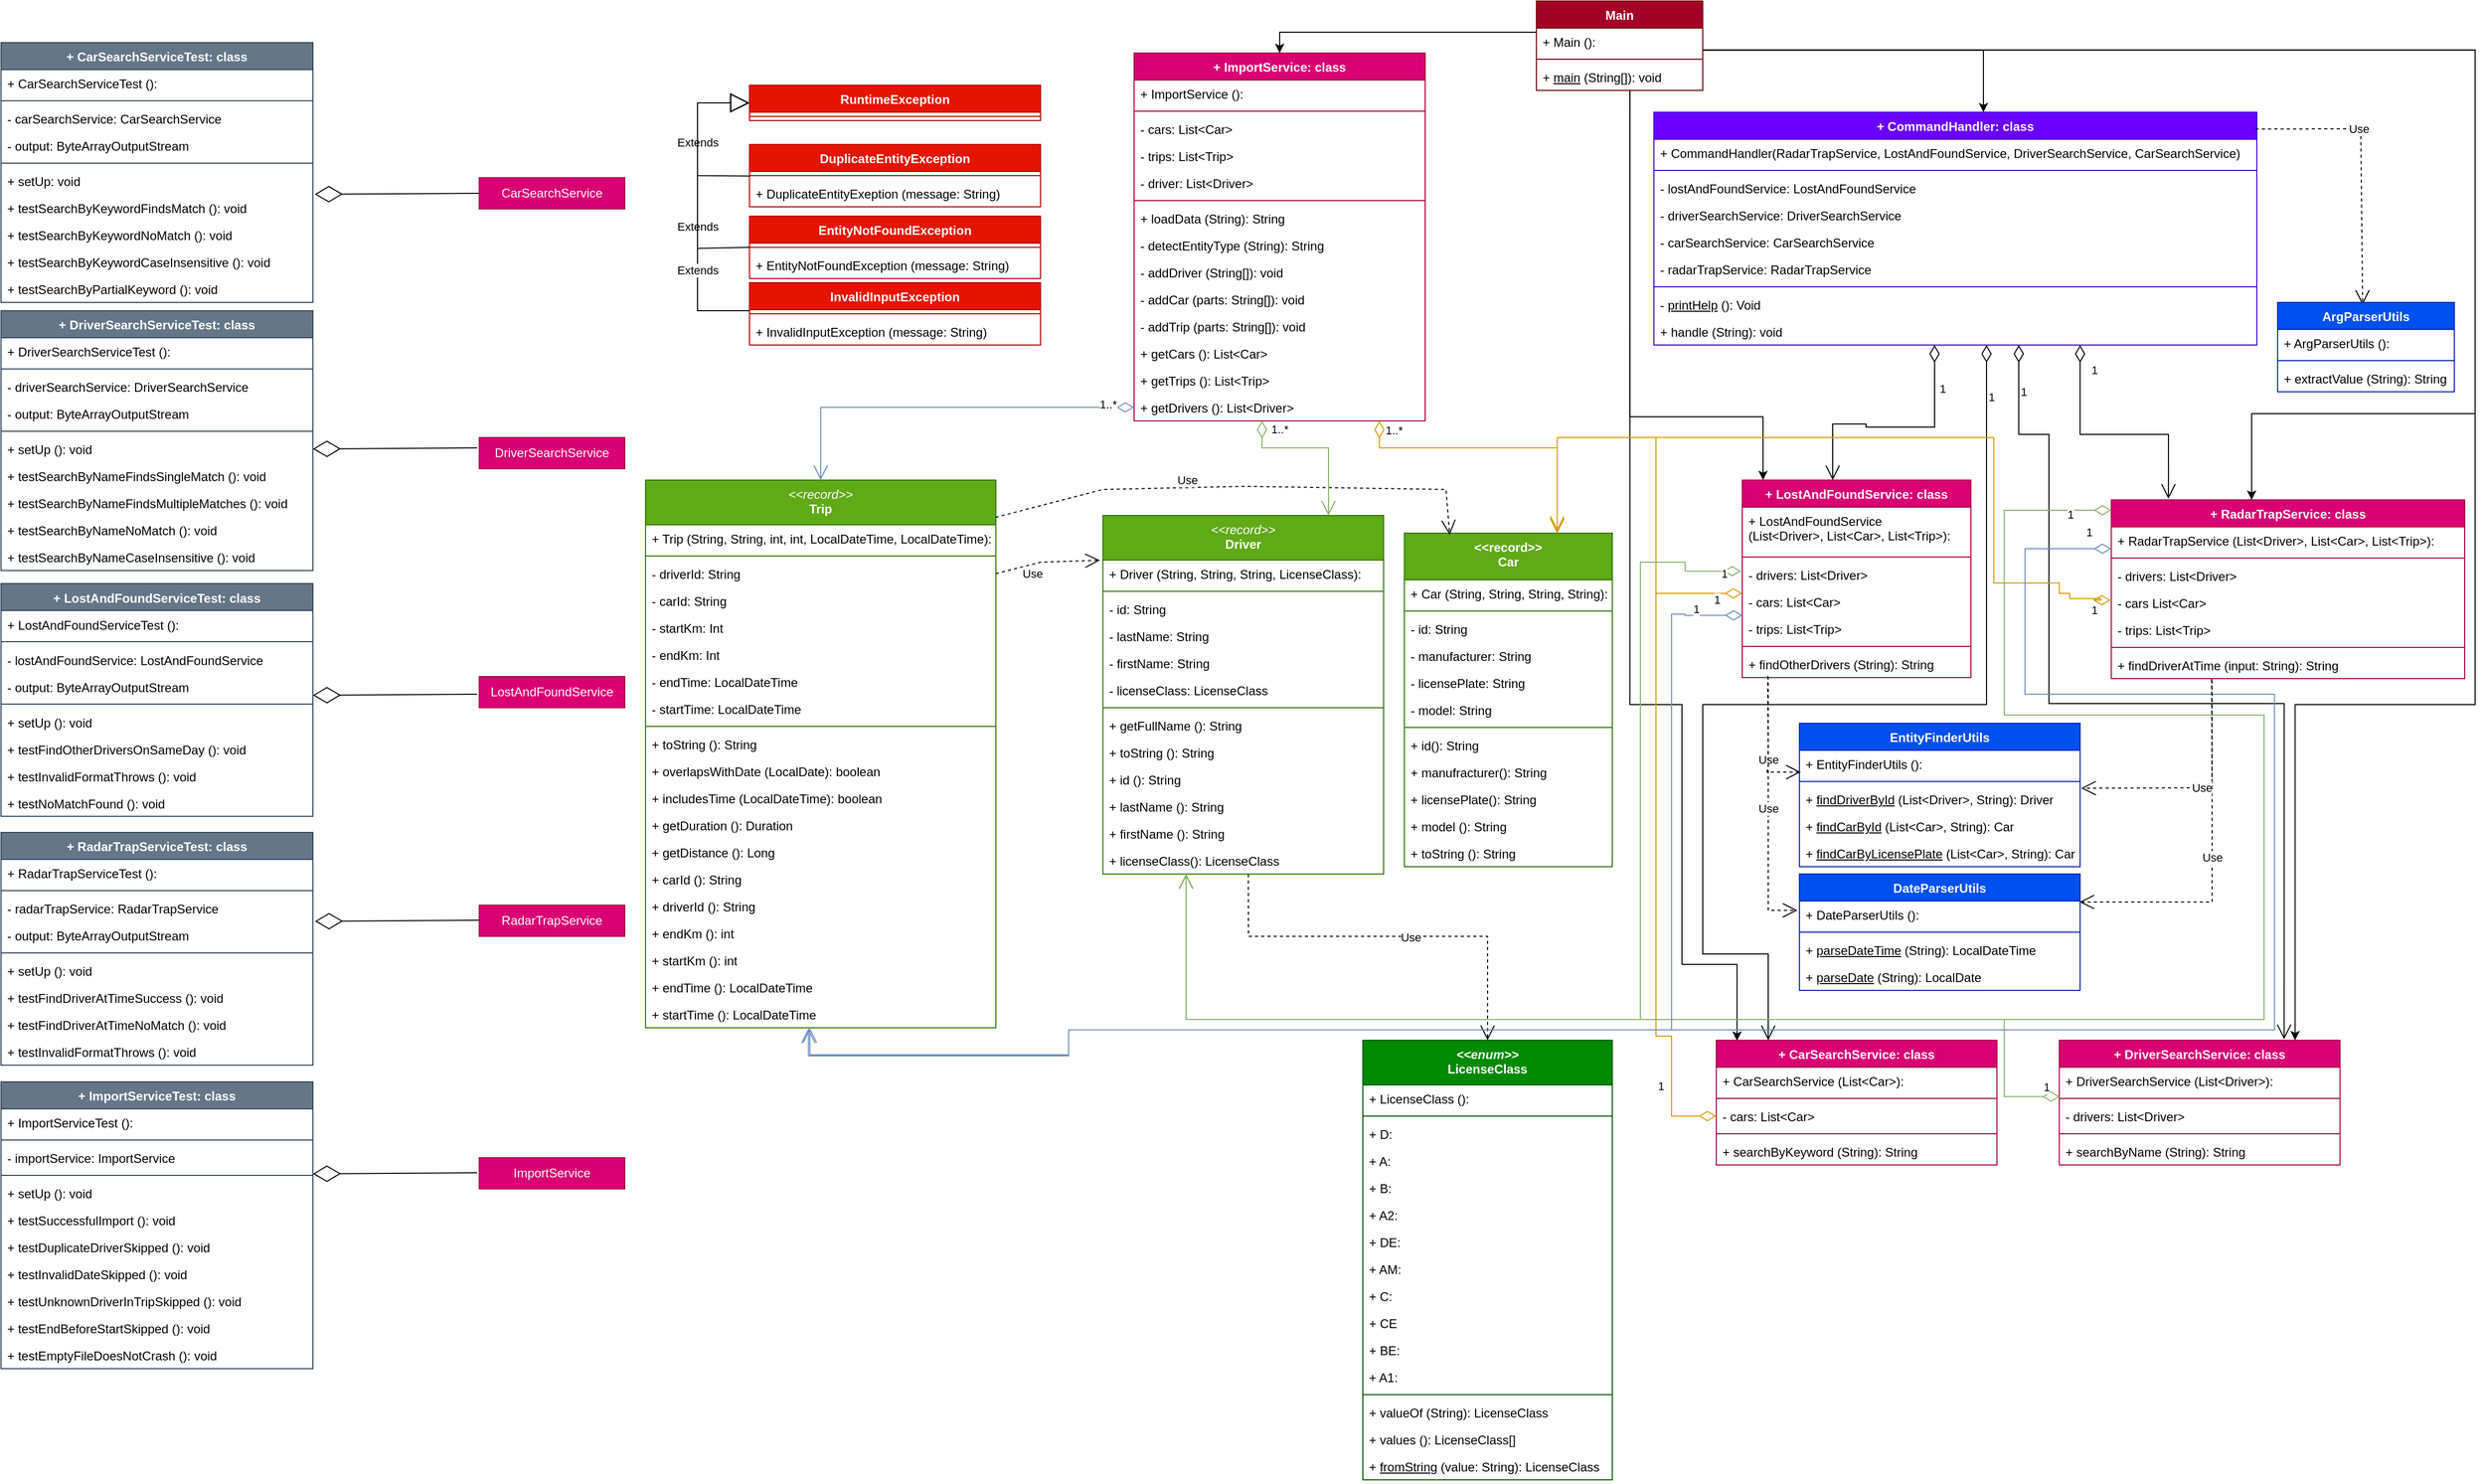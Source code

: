 <mxfile version="27.0.9">
  <diagram id="C5RBs43oDa-KdzZeNtuy" name="Page-1">
    <mxGraphModel dx="4506" dy="2794" grid="1" gridSize="10" guides="1" tooltips="1" connect="1" arrows="1" fold="1" page="1" pageScale="1" pageWidth="1654" pageHeight="1169" math="0" shadow="0">
      <root>
        <mxCell id="WIyWlLk6GJQsqaUBKTNV-0" />
        <mxCell id="WIyWlLk6GJQsqaUBKTNV-1" parent="WIyWlLk6GJQsqaUBKTNV-0" />
        <mxCell id="QaDs3v1icvES4gzAtx_r-142" style="edgeStyle=orthogonalEdgeStyle;rounded=0;orthogonalLoop=1;jettySize=auto;html=1;entryX=0.5;entryY=0;entryDx=0;entryDy=0;exitX=0;exitY=0.5;exitDx=0;exitDy=0;" parent="WIyWlLk6GJQsqaUBKTNV-1" source="pJNRvae56pVTqdE-GDw2-98" target="QaDs3v1icvES4gzAtx_r-8" edge="1">
          <mxGeometry relative="1" as="geometry">
            <mxPoint x="670" y="90" as="sourcePoint" />
            <Array as="points">
              <mxPoint x="677" y="70" />
              <mxPoint x="430" y="70" />
            </Array>
          </mxGeometry>
        </mxCell>
        <mxCell id="QaDs3v1icvES4gzAtx_r-143" style="edgeStyle=orthogonalEdgeStyle;rounded=0;orthogonalLoop=1;jettySize=auto;html=1;exitX=1;exitY=0.816;exitDx=0;exitDy=0;exitPerimeter=0;" parent="WIyWlLk6GJQsqaUBKTNV-1" source="pJNRvae56pVTqdE-GDw2-98" target="QaDs3v1icvES4gzAtx_r-22" edge="1">
          <mxGeometry relative="1" as="geometry">
            <Array as="points">
              <mxPoint x="1107" y="87" />
            </Array>
            <mxPoint x="850" y="90" as="sourcePoint" />
          </mxGeometry>
        </mxCell>
        <mxCell id="QaDs3v1icvES4gzAtx_r-144" style="edgeStyle=orthogonalEdgeStyle;rounded=0;orthogonalLoop=1;jettySize=auto;html=1;exitX=0.562;exitY=1.001;exitDx=0;exitDy=0;exitPerimeter=0;" parent="WIyWlLk6GJQsqaUBKTNV-1" source="pJNRvae56pVTqdE-GDw2-100" target="QaDs3v1icvES4gzAtx_r-42" edge="1">
          <mxGeometry relative="1" as="geometry">
            <Array as="points">
              <mxPoint x="767" y="440" />
              <mxPoint x="895" y="440" />
            </Array>
            <mxPoint x="780" y="130" as="sourcePoint" />
          </mxGeometry>
        </mxCell>
        <mxCell id="QaDs3v1icvES4gzAtx_r-146" style="edgeStyle=orthogonalEdgeStyle;rounded=0;orthogonalLoop=1;jettySize=auto;html=1;exitX=1;exitY=0.811;exitDx=0;exitDy=0;exitPerimeter=0;entryX=0.84;entryY=0;entryDx=0;entryDy=0;entryPerimeter=0;" parent="WIyWlLk6GJQsqaUBKTNV-1" source="pJNRvae56pVTqdE-GDw2-98" edge="1" target="QaDs3v1icvES4gzAtx_r-37">
          <mxGeometry relative="1" as="geometry">
            <mxPoint x="1407" y="1007" as="targetPoint" />
            <Array as="points">
              <mxPoint x="1580" y="87" />
              <mxPoint x="1580" y="717" />
              <mxPoint x="1407" y="717" />
            </Array>
            <mxPoint x="890" y="100" as="sourcePoint" />
          </mxGeometry>
        </mxCell>
        <mxCell id="QaDs3v1icvES4gzAtx_r-148" style="edgeStyle=orthogonalEdgeStyle;rounded=0;orthogonalLoop=1;jettySize=auto;html=1;entryX=0.074;entryY=0.004;entryDx=0;entryDy=0;entryPerimeter=0;exitX=0.562;exitY=0.999;exitDx=0;exitDy=0;exitPerimeter=0;" parent="WIyWlLk6GJQsqaUBKTNV-1" source="pJNRvae56pVTqdE-GDw2-100" target="QaDs3v1icvES4gzAtx_r-29" edge="1">
          <mxGeometry relative="1" as="geometry">
            <Array as="points">
              <mxPoint x="767" y="717" />
              <mxPoint x="817" y="717" />
              <mxPoint x="817" y="967" />
              <mxPoint x="870" y="967" />
            </Array>
            <mxPoint x="767" y="117" as="sourcePoint" />
          </mxGeometry>
        </mxCell>
        <mxCell id="QaDs3v1icvES4gzAtx_r-8" value="+ ImportService: class" style="swimlane;fontStyle=1;align=center;verticalAlign=top;childLayout=stackLayout;horizontal=1;startSize=26;horizontalStack=0;resizeParent=1;resizeParentMax=0;resizeLast=0;collapsible=1;marginBottom=0;whiteSpace=wrap;html=1;fillColor=#d80073;fontColor=#ffffff;strokeColor=#A50040;container=0;" parent="WIyWlLk6GJQsqaUBKTNV-1" vertex="1">
          <mxGeometry x="290" y="90" width="280" height="354" as="geometry" />
        </mxCell>
        <mxCell id="pJNRvae56pVTqdE-GDw2-126" value="+ ImportService ():" style="text;strokeColor=none;fillColor=none;align=left;verticalAlign=top;spacingLeft=4;spacingRight=4;overflow=hidden;rotatable=0;points=[[0,0.5],[1,0.5]];portConstraint=eastwest;whiteSpace=wrap;html=1;" vertex="1" parent="QaDs3v1icvES4gzAtx_r-8">
          <mxGeometry y="26" width="280" height="26" as="geometry" />
        </mxCell>
        <mxCell id="pJNRvae56pVTqdE-GDw2-125" value="" style="line;strokeWidth=1;fillColor=none;align=left;verticalAlign=middle;spacingTop=-1;spacingLeft=3;spacingRight=3;rotatable=0;labelPosition=right;points=[];portConstraint=eastwest;strokeColor=inherit;" vertex="1" parent="QaDs3v1icvES4gzAtx_r-8">
          <mxGeometry y="52" width="280" height="8" as="geometry" />
        </mxCell>
        <mxCell id="QaDs3v1icvES4gzAtx_r-13" value="- cars: List&amp;lt;Car&amp;gt;" style="text;strokeColor=none;fillColor=none;align=left;verticalAlign=top;spacingLeft=4;spacingRight=4;overflow=hidden;rotatable=0;points=[[0,0.5],[1,0.5]];portConstraint=eastwest;whiteSpace=wrap;html=1;container=0;" parent="QaDs3v1icvES4gzAtx_r-8" vertex="1">
          <mxGeometry y="60" width="280" height="26" as="geometry" />
        </mxCell>
        <mxCell id="QaDs3v1icvES4gzAtx_r-9" value="- trips: List&amp;lt;Trip&amp;gt;" style="text;strokeColor=none;fillColor=none;align=left;verticalAlign=top;spacingLeft=4;spacingRight=4;overflow=hidden;rotatable=0;points=[[0,0.5],[1,0.5]];portConstraint=eastwest;whiteSpace=wrap;html=1;container=0;" parent="QaDs3v1icvES4gzAtx_r-8" vertex="1">
          <mxGeometry y="86" width="280" height="26" as="geometry" />
        </mxCell>
        <mxCell id="QaDs3v1icvES4gzAtx_r-12" value="- driver: List&amp;lt;Driver&amp;gt;" style="text;strokeColor=none;fillColor=none;align=left;verticalAlign=top;spacingLeft=4;spacingRight=4;overflow=hidden;rotatable=0;points=[[0,0.5],[1,0.5]];portConstraint=eastwest;whiteSpace=wrap;html=1;container=0;" parent="QaDs3v1icvES4gzAtx_r-8" vertex="1">
          <mxGeometry y="112" width="280" height="26" as="geometry" />
        </mxCell>
        <mxCell id="QaDs3v1icvES4gzAtx_r-10" value="" style="line;strokeWidth=1;fillColor=none;align=left;verticalAlign=middle;spacingTop=-1;spacingLeft=3;spacingRight=3;rotatable=0;labelPosition=right;points=[];portConstraint=eastwest;strokeColor=inherit;container=0;" parent="QaDs3v1icvES4gzAtx_r-8" vertex="1">
          <mxGeometry y="138" width="280" height="8" as="geometry" />
        </mxCell>
        <mxCell id="QaDs3v1icvES4gzAtx_r-14" value="+ loadData (String): String" style="text;strokeColor=none;fillColor=none;align=left;verticalAlign=top;spacingLeft=4;spacingRight=4;overflow=hidden;rotatable=0;points=[[0,0.5],[1,0.5]];portConstraint=eastwest;whiteSpace=wrap;html=1;container=0;" parent="QaDs3v1icvES4gzAtx_r-8" vertex="1">
          <mxGeometry y="146" width="280" height="26" as="geometry" />
        </mxCell>
        <mxCell id="QaDs3v1icvES4gzAtx_r-11" value="- detectEntityType (String): String" style="text;strokeColor=none;fillColor=none;align=left;verticalAlign=top;spacingLeft=4;spacingRight=4;overflow=hidden;rotatable=0;points=[[0,0.5],[1,0.5]];portConstraint=eastwest;whiteSpace=wrap;html=1;container=0;" parent="QaDs3v1icvES4gzAtx_r-8" vertex="1">
          <mxGeometry y="172" width="280" height="26" as="geometry" />
        </mxCell>
        <mxCell id="QaDs3v1icvES4gzAtx_r-17" value="- addDriver (String[]): void" style="text;strokeColor=none;fillColor=none;align=left;verticalAlign=top;spacingLeft=4;spacingRight=4;overflow=hidden;rotatable=0;points=[[0,0.5],[1,0.5]];portConstraint=eastwest;whiteSpace=wrap;html=1;container=0;" parent="QaDs3v1icvES4gzAtx_r-8" vertex="1">
          <mxGeometry y="198" width="280" height="26" as="geometry" />
        </mxCell>
        <mxCell id="QaDs3v1icvES4gzAtx_r-15" value="- addCar (parts: String[]): void" style="text;strokeColor=none;fillColor=none;align=left;verticalAlign=top;spacingLeft=4;spacingRight=4;overflow=hidden;rotatable=0;points=[[0,0.5],[1,0.5]];portConstraint=eastwest;whiteSpace=wrap;html=1;container=0;" parent="QaDs3v1icvES4gzAtx_r-8" vertex="1">
          <mxGeometry y="224" width="280" height="26" as="geometry" />
        </mxCell>
        <mxCell id="QaDs3v1icvES4gzAtx_r-16" value="- addTrip (parts: String[]): void" style="text;strokeColor=none;fillColor=none;align=left;verticalAlign=top;spacingLeft=4;spacingRight=4;overflow=hidden;rotatable=0;points=[[0,0.5],[1,0.5]];portConstraint=eastwest;whiteSpace=wrap;html=1;container=0;" parent="QaDs3v1icvES4gzAtx_r-8" vertex="1">
          <mxGeometry y="250" width="280" height="26" as="geometry" />
        </mxCell>
        <mxCell id="pJNRvae56pVTqdE-GDw2-127" value="+ getCars (): List&amp;lt;Car&amp;gt;" style="text;strokeColor=none;fillColor=none;align=left;verticalAlign=top;spacingLeft=4;spacingRight=4;overflow=hidden;rotatable=0;points=[[0,0.5],[1,0.5]];portConstraint=eastwest;whiteSpace=wrap;html=1;" vertex="1" parent="QaDs3v1icvES4gzAtx_r-8">
          <mxGeometry y="276" width="280" height="26" as="geometry" />
        </mxCell>
        <mxCell id="pJNRvae56pVTqdE-GDw2-128" value="+ getTrips (): List&amp;lt;Trip&amp;gt;" style="text;strokeColor=none;fillColor=none;align=left;verticalAlign=top;spacingLeft=4;spacingRight=4;overflow=hidden;rotatable=0;points=[[0,0.5],[1,0.5]];portConstraint=eastwest;whiteSpace=wrap;html=1;" vertex="1" parent="QaDs3v1icvES4gzAtx_r-8">
          <mxGeometry y="302" width="280" height="26" as="geometry" />
        </mxCell>
        <mxCell id="pJNRvae56pVTqdE-GDw2-129" value="+ getDrivers (): List&amp;lt;Driver&amp;gt;" style="text;strokeColor=none;fillColor=none;align=left;verticalAlign=top;spacingLeft=4;spacingRight=4;overflow=hidden;rotatable=0;points=[[0,0.5],[1,0.5]];portConstraint=eastwest;whiteSpace=wrap;html=1;" vertex="1" parent="QaDs3v1icvES4gzAtx_r-8">
          <mxGeometry y="328" width="280" height="26" as="geometry" />
        </mxCell>
        <mxCell id="QaDs3v1icvES4gzAtx_r-22" value="+ CommandHandler: class&lt;span style=&quot;color: rgba(0, 0, 0, 0); font-family: monospace; font-size: 0px; font-weight: 400; text-align: start; text-wrap-mode: nowrap;&quot;&gt;%3CmxGraphModel%3E%3Croot%3E%3CmxCell%20id%3D%220%22%2F%3E%3CmxCell%20id%3D%221%22%20parent%3D%220%22%2F%3E%3CmxCell%20id%3D%222%22%20value%3D%22%2B%20includesTime%20(timestamp%3A%20LocalDateTime)%3A%20boolean%22%20style%3D%22text%3BstrokeColor%3Dnone%3BfillColor%3Dnone%3Balign%3Dleft%3BverticalAlign%3Dtop%3BspacingLeft%3D4%3BspacingRight%3D4%3Boverflow%3Dhidden%3Brotatable%3D0%3Bpoints%3D%5B%5B0%2C0.5%5D%2C%5B1%2C0.5%5D%5D%3BportConstraint%3Deastwest%3BwhiteSpace%3Dwrap%3Bhtml%3D1%3B%22%20vertex%3D%221%22%20parent%3D%221%22%3E%3CmxGeometry%20x%3D%2240%22%20y%3D%221102%22%20width%3D%22310%22%20height%3D%2226%22%20as%3D%22geometry%22%2F%3E%3C%2FmxCell%3E%3C%2Froot%3E%3C%2FmxGraphModel%3Ecc&lt;/span&gt;" style="swimlane;fontStyle=1;align=center;verticalAlign=top;childLayout=stackLayout;horizontal=1;startSize=26;horizontalStack=0;resizeParent=1;resizeParentMax=0;resizeLast=0;collapsible=1;marginBottom=0;whiteSpace=wrap;html=1;fillColor=#6a00ff;fontColor=#ffffff;strokeColor=#3700CC;container=0;" parent="WIyWlLk6GJQsqaUBKTNV-1" vertex="1">
          <mxGeometry x="790" y="147" width="580" height="224" as="geometry" />
        </mxCell>
        <mxCell id="pJNRvae56pVTqdE-GDw2-135" value="+ CommandHandler(&lt;span style=&quot;color: light-dark(rgb(0, 0, 0), rgb(255, 255, 255)); background-color: transparent;&quot;&gt;RadarTrapService,&amp;nbsp;&lt;/span&gt;&lt;span style=&quot;color: light-dark(rgb(0, 0, 0), rgb(255, 255, 255)); background-color: transparent;&quot;&gt;LostAndFoundService,&amp;nbsp;&lt;/span&gt;&lt;span style=&quot;color: light-dark(rgb(0, 0, 0), rgb(255, 255, 255)); background-color: transparent;&quot;&gt;DriverSearchService,&amp;nbsp;&lt;/span&gt;&lt;span style=&quot;color: light-dark(rgb(0, 0, 0), rgb(255, 255, 255)); background-color: transparent;&quot;&gt;CarSearchService&lt;/span&gt;&lt;span style=&quot;color: light-dark(rgb(0, 0, 0), rgb(255, 255, 255)); background-color: transparent;&quot;&gt;)&lt;/span&gt;" style="text;strokeColor=none;fillColor=none;align=left;verticalAlign=top;spacingLeft=4;spacingRight=4;overflow=hidden;rotatable=0;points=[[0,0.5],[1,0.5]];portConstraint=eastwest;whiteSpace=wrap;html=1;" vertex="1" parent="QaDs3v1icvES4gzAtx_r-22">
          <mxGeometry y="26" width="580" height="26" as="geometry" />
        </mxCell>
        <mxCell id="pJNRvae56pVTqdE-GDw2-137" value="" style="line;strokeWidth=1;fillColor=none;align=left;verticalAlign=middle;spacingTop=-1;spacingLeft=3;spacingRight=3;rotatable=0;labelPosition=right;points=[];portConstraint=eastwest;strokeColor=inherit;" vertex="1" parent="QaDs3v1icvES4gzAtx_r-22">
          <mxGeometry y="52" width="580" height="8" as="geometry" />
        </mxCell>
        <mxCell id="pJNRvae56pVTqdE-GDw2-136" value="- lostAndFoundService: LostAndFoundService" style="text;strokeColor=none;fillColor=none;align=left;verticalAlign=top;spacingLeft=4;spacingRight=4;overflow=hidden;rotatable=0;points=[[0,0.5],[1,0.5]];portConstraint=eastwest;whiteSpace=wrap;html=1;" vertex="1" parent="QaDs3v1icvES4gzAtx_r-22">
          <mxGeometry y="60" width="580" height="26" as="geometry" />
        </mxCell>
        <mxCell id="QaDs3v1icvES4gzAtx_r-28" value="- driverSearchService: DriverSearchService" style="text;strokeColor=none;fillColor=none;align=left;verticalAlign=top;spacingLeft=4;spacingRight=4;overflow=hidden;rotatable=0;points=[[0,0.5],[1,0.5]];portConstraint=eastwest;whiteSpace=wrap;html=1;container=0;" parent="QaDs3v1icvES4gzAtx_r-22" vertex="1">
          <mxGeometry y="86" width="580" height="26" as="geometry" />
        </mxCell>
        <mxCell id="QaDs3v1icvES4gzAtx_r-23" value="- carSearchService: CarSearchService" style="text;strokeColor=none;fillColor=none;align=left;verticalAlign=top;spacingLeft=4;spacingRight=4;overflow=hidden;rotatable=0;points=[[0,0.5],[1,0.5]];portConstraint=eastwest;whiteSpace=wrap;html=1;container=0;" parent="QaDs3v1icvES4gzAtx_r-22" vertex="1">
          <mxGeometry y="112" width="580" height="26" as="geometry" />
        </mxCell>
        <mxCell id="QaDs3v1icvES4gzAtx_r-26" value="- radarTrapService: RadarTrapService" style="text;align=left;verticalAlign=top;spacingLeft=4;spacingRight=4;overflow=hidden;rotatable=0;points=[[0,0.5],[1,0.5]];portConstraint=eastwest;whiteSpace=wrap;html=1;container=0;" parent="QaDs3v1icvES4gzAtx_r-22" vertex="1">
          <mxGeometry y="138" width="580" height="26" as="geometry" />
        </mxCell>
        <mxCell id="pJNRvae56pVTqdE-GDw2-138" value="" style="line;strokeWidth=1;fillColor=none;align=left;verticalAlign=middle;spacingTop=-1;spacingLeft=3;spacingRight=3;rotatable=0;labelPosition=right;points=[];portConstraint=eastwest;strokeColor=inherit;" vertex="1" parent="QaDs3v1icvES4gzAtx_r-22">
          <mxGeometry y="164" width="580" height="8" as="geometry" />
        </mxCell>
        <mxCell id="QaDs3v1icvES4gzAtx_r-33" value="- &lt;u&gt;printHelp&lt;/u&gt; (): Void" style="text;strokeColor=none;fillColor=none;align=left;verticalAlign=top;spacingLeft=4;spacingRight=4;overflow=hidden;rotatable=0;points=[[0,0.5],[1,0.5]];portConstraint=eastwest;whiteSpace=wrap;html=1;container=0;" parent="QaDs3v1icvES4gzAtx_r-22" vertex="1">
          <mxGeometry y="172" width="580" height="26" as="geometry" />
        </mxCell>
        <mxCell id="pJNRvae56pVTqdE-GDw2-139" value="+ handle (String): void" style="text;strokeColor=none;fillColor=none;align=left;verticalAlign=top;spacingLeft=4;spacingRight=4;overflow=hidden;rotatable=0;points=[[0,0.5],[1,0.5]];portConstraint=eastwest;whiteSpace=wrap;html=1;" vertex="1" parent="QaDs3v1icvES4gzAtx_r-22">
          <mxGeometry y="198" width="580" height="26" as="geometry" />
        </mxCell>
        <mxCell id="QaDs3v1icvES4gzAtx_r-29" value="+ CarSearchService: class" style="swimlane;fontStyle=1;align=center;verticalAlign=top;childLayout=stackLayout;horizontal=1;startSize=26;horizontalStack=0;resizeParent=1;resizeParentMax=0;resizeLast=0;collapsible=1;marginBottom=0;whiteSpace=wrap;html=1;fillColor=#d80073;fontColor=#ffffff;strokeColor=#A50040;container=0;" parent="WIyWlLk6GJQsqaUBKTNV-1" vertex="1">
          <mxGeometry x="850" y="1040" width="270" height="120" as="geometry" />
        </mxCell>
        <mxCell id="QaDs3v1icvES4gzAtx_r-32" value="+ CarSearchService&amp;nbsp;&lt;span style=&quot;background-color: transparent; color: light-dark(rgb(0, 0, 0), rgb(255, 255, 255));&quot;&gt;(List&amp;lt;Car&amp;gt;):&lt;/span&gt;" style="text;strokeColor=none;fillColor=none;align=left;verticalAlign=top;spacingLeft=4;spacingRight=4;overflow=hidden;rotatable=0;points=[[0,0.5],[1,0.5]];portConstraint=eastwest;whiteSpace=wrap;html=1;container=0;" parent="QaDs3v1icvES4gzAtx_r-29" vertex="1">
          <mxGeometry y="26" width="270" height="26" as="geometry" />
        </mxCell>
        <mxCell id="pJNRvae56pVTqdE-GDw2-122" value="" style="line;strokeWidth=1;fillColor=none;align=left;verticalAlign=middle;spacingTop=-1;spacingLeft=3;spacingRight=3;rotatable=0;labelPosition=right;points=[];portConstraint=eastwest;strokeColor=inherit;" vertex="1" parent="QaDs3v1icvES4gzAtx_r-29">
          <mxGeometry y="52" width="270" height="8" as="geometry" />
        </mxCell>
        <mxCell id="QaDs3v1icvES4gzAtx_r-30" value="- cars: List&amp;lt;Car&amp;gt;" style="text;strokeColor=none;fillColor=none;align=left;verticalAlign=top;spacingLeft=4;spacingRight=4;overflow=hidden;rotatable=0;points=[[0,0.5],[1,0.5]];portConstraint=eastwest;whiteSpace=wrap;html=1;container=0;" parent="QaDs3v1icvES4gzAtx_r-29" vertex="1">
          <mxGeometry y="60" width="270" height="26" as="geometry" />
        </mxCell>
        <mxCell id="QaDs3v1icvES4gzAtx_r-31" value="" style="line;strokeWidth=1;fillColor=none;align=left;verticalAlign=middle;spacingTop=-1;spacingLeft=3;spacingRight=3;rotatable=0;labelPosition=right;points=[];portConstraint=eastwest;strokeColor=inherit;container=0;" parent="QaDs3v1icvES4gzAtx_r-29" vertex="1">
          <mxGeometry y="86" width="270" height="8" as="geometry" />
        </mxCell>
        <mxCell id="QaDs3v1icvES4gzAtx_r-35" value="+ searchByKeyword (String): String" style="text;strokeColor=none;fillColor=none;align=left;verticalAlign=top;spacingLeft=4;spacingRight=4;overflow=hidden;rotatable=0;points=[[0,0.5],[1,0.5]];portConstraint=eastwest;whiteSpace=wrap;html=1;container=0;" parent="QaDs3v1icvES4gzAtx_r-29" vertex="1">
          <mxGeometry y="94" width="270" height="26" as="geometry" />
        </mxCell>
        <mxCell id="QaDs3v1icvES4gzAtx_r-37" value="+ DriverSearchService: class" style="swimlane;fontStyle=1;align=center;verticalAlign=top;childLayout=stackLayout;horizontal=1;startSize=26;horizontalStack=0;resizeParent=1;resizeParentMax=0;resizeLast=0;collapsible=1;marginBottom=0;whiteSpace=wrap;html=1;fillColor=#d80073;fontColor=#ffffff;strokeColor=#A50040;container=0;" parent="WIyWlLk6GJQsqaUBKTNV-1" vertex="1">
          <mxGeometry x="1180" y="1040" width="270" height="120" as="geometry" />
        </mxCell>
        <mxCell id="pJNRvae56pVTqdE-GDw2-121" value="+ DriverSearchService (List&amp;lt;Driver&amp;gt;):" style="text;strokeColor=none;fillColor=none;align=left;verticalAlign=top;spacingLeft=4;spacingRight=4;overflow=hidden;rotatable=0;points=[[0,0.5],[1,0.5]];portConstraint=eastwest;whiteSpace=wrap;html=1;" vertex="1" parent="QaDs3v1icvES4gzAtx_r-37">
          <mxGeometry y="26" width="270" height="26" as="geometry" />
        </mxCell>
        <mxCell id="pJNRvae56pVTqdE-GDw2-120" value="" style="line;strokeWidth=1;fillColor=none;align=left;verticalAlign=middle;spacingTop=-1;spacingLeft=3;spacingRight=3;rotatable=0;labelPosition=right;points=[];portConstraint=eastwest;strokeColor=inherit;" vertex="1" parent="QaDs3v1icvES4gzAtx_r-37">
          <mxGeometry y="52" width="270" height="8" as="geometry" />
        </mxCell>
        <mxCell id="QaDs3v1icvES4gzAtx_r-38" value="- drivers: List&amp;lt;Driver&amp;gt;" style="text;strokeColor=none;fillColor=none;align=left;verticalAlign=top;spacingLeft=4;spacingRight=4;overflow=hidden;rotatable=0;points=[[0,0.5],[1,0.5]];portConstraint=eastwest;whiteSpace=wrap;html=1;container=0;" parent="QaDs3v1icvES4gzAtx_r-37" vertex="1">
          <mxGeometry y="60" width="270" height="26" as="geometry" />
        </mxCell>
        <mxCell id="QaDs3v1icvES4gzAtx_r-39" value="" style="line;strokeWidth=1;fillColor=none;align=left;verticalAlign=middle;spacingTop=-1;spacingLeft=3;spacingRight=3;rotatable=0;labelPosition=right;points=[];portConstraint=eastwest;strokeColor=inherit;container=0;" parent="QaDs3v1icvES4gzAtx_r-37" vertex="1">
          <mxGeometry y="86" width="270" height="8" as="geometry" />
        </mxCell>
        <mxCell id="QaDs3v1icvES4gzAtx_r-41" value="+ searchByName (String): String" style="text;strokeColor=none;fillColor=none;align=left;verticalAlign=top;spacingLeft=4;spacingRight=4;overflow=hidden;rotatable=0;points=[[0,0.5],[1,0.5]];portConstraint=eastwest;whiteSpace=wrap;html=1;container=0;" parent="QaDs3v1icvES4gzAtx_r-37" vertex="1">
          <mxGeometry y="94" width="270" height="26" as="geometry" />
        </mxCell>
        <mxCell id="QaDs3v1icvES4gzAtx_r-42" value="+ LostAndFoundService: class" style="swimlane;fontStyle=1;align=center;verticalAlign=top;childLayout=stackLayout;horizontal=1;startSize=26;horizontalStack=0;resizeParent=1;resizeParentMax=0;resizeLast=0;collapsible=1;marginBottom=0;whiteSpace=wrap;html=1;fillColor=#d80073;fontColor=#ffffff;strokeColor=#A50040;container=0;" parent="WIyWlLk6GJQsqaUBKTNV-1" vertex="1">
          <mxGeometry x="875" y="501" width="220" height="190" as="geometry" />
        </mxCell>
        <mxCell id="QaDs3v1icvES4gzAtx_r-45" value="+ LostAndFoundService (&lt;span style=&quot;background-color: transparent; color: light-dark(rgb(0, 0, 0), rgb(255, 255, 255));&quot;&gt;List&amp;lt;Driver&amp;gt;,&amp;nbsp;&lt;/span&gt;&lt;span style=&quot;background-color: transparent; color: light-dark(rgb(0, 0, 0), rgb(255, 255, 255));&quot;&gt;List&amp;lt;Car&amp;gt;,&amp;nbsp;&lt;/span&gt;&lt;span style=&quot;background-color: transparent; color: light-dark(rgb(0, 0, 0), rgb(255, 255, 255));&quot;&gt;List&amp;lt;Trip&amp;gt;&lt;/span&gt;&lt;span style=&quot;background-color: transparent; color: light-dark(rgb(0, 0, 0), rgb(255, 255, 255));&quot;&gt;):&lt;/span&gt;" style="text;strokeColor=none;fillColor=none;align=left;verticalAlign=top;spacingLeft=4;spacingRight=4;overflow=hidden;rotatable=0;points=[[0,0.5],[1,0.5]];portConstraint=eastwest;whiteSpace=wrap;html=1;container=0;" parent="QaDs3v1icvES4gzAtx_r-42" vertex="1">
          <mxGeometry y="26" width="220" height="44" as="geometry" />
        </mxCell>
        <mxCell id="pJNRvae56pVTqdE-GDw2-133" value="" style="line;strokeWidth=1;fillColor=none;align=left;verticalAlign=middle;spacingTop=-1;spacingLeft=3;spacingRight=3;rotatable=0;labelPosition=right;points=[];portConstraint=eastwest;strokeColor=inherit;" vertex="1" parent="QaDs3v1icvES4gzAtx_r-42">
          <mxGeometry y="70" width="220" height="8" as="geometry" />
        </mxCell>
        <mxCell id="QaDs3v1icvES4gzAtx_r-43" value="- drivers: List&amp;lt;Driver&amp;gt;" style="text;strokeColor=none;fillColor=none;align=left;verticalAlign=top;spacingLeft=4;spacingRight=4;overflow=hidden;rotatable=0;points=[[0,0.5],[1,0.5]];portConstraint=eastwest;whiteSpace=wrap;html=1;container=0;" parent="QaDs3v1icvES4gzAtx_r-42" vertex="1">
          <mxGeometry y="78" width="220" height="26" as="geometry" />
        </mxCell>
        <mxCell id="QaDs3v1icvES4gzAtx_r-47" value="- cars: List&amp;lt;Car&amp;gt;" style="text;strokeColor=none;fillColor=none;align=left;verticalAlign=top;spacingLeft=4;spacingRight=4;overflow=hidden;rotatable=0;points=[[0,0.5],[1,0.5]];portConstraint=eastwest;whiteSpace=wrap;html=1;container=0;" parent="QaDs3v1icvES4gzAtx_r-42" vertex="1">
          <mxGeometry y="104" width="220" height="26" as="geometry" />
        </mxCell>
        <mxCell id="QaDs3v1icvES4gzAtx_r-48" value="- trips: List&amp;lt;Trip&amp;gt;" style="text;strokeColor=none;fillColor=none;align=left;verticalAlign=top;spacingLeft=4;spacingRight=4;overflow=hidden;rotatable=0;points=[[0,0.5],[1,0.5]];portConstraint=eastwest;whiteSpace=wrap;html=1;container=0;" parent="QaDs3v1icvES4gzAtx_r-42" vertex="1">
          <mxGeometry y="130" width="220" height="26" as="geometry" />
        </mxCell>
        <mxCell id="QaDs3v1icvES4gzAtx_r-44" value="" style="line;strokeWidth=1;fillColor=none;align=left;verticalAlign=middle;spacingTop=-1;spacingLeft=3;spacingRight=3;rotatable=0;labelPosition=right;points=[];portConstraint=eastwest;strokeColor=inherit;container=0;" parent="QaDs3v1icvES4gzAtx_r-42" vertex="1">
          <mxGeometry y="156" width="220" height="8" as="geometry" />
        </mxCell>
        <mxCell id="QaDs3v1icvES4gzAtx_r-49" value="+ findOtherDrivers (String): String" style="text;strokeColor=none;fillColor=none;align=left;verticalAlign=top;spacingLeft=4;spacingRight=4;overflow=hidden;rotatable=0;points=[[0,0.5],[1,0.5]];portConstraint=eastwest;whiteSpace=wrap;html=1;container=0;" parent="QaDs3v1icvES4gzAtx_r-42" vertex="1">
          <mxGeometry y="164" width="220" height="26" as="geometry" />
        </mxCell>
        <mxCell id="QaDs3v1icvES4gzAtx_r-50" value="+ RadarTrapService: class" style="swimlane;fontStyle=1;align=center;verticalAlign=top;childLayout=stackLayout;horizontal=1;startSize=26;horizontalStack=0;resizeParent=1;resizeParentMax=0;resizeLast=0;collapsible=1;marginBottom=0;whiteSpace=wrap;html=1;fillColor=#d80073;fontColor=#ffffff;strokeColor=#A50040;container=0;" parent="WIyWlLk6GJQsqaUBKTNV-1" vertex="1">
          <mxGeometry x="1230" y="520" width="340" height="172" as="geometry" />
        </mxCell>
        <mxCell id="pJNRvae56pVTqdE-GDw2-132" value="+ RadarTrapService (List&amp;lt;Driver&amp;gt;, List&amp;lt;Car&amp;gt;, List&amp;lt;Trip&amp;gt;):" style="text;strokeColor=none;fillColor=none;align=left;verticalAlign=top;spacingLeft=4;spacingRight=4;overflow=hidden;rotatable=0;points=[[0,0.5],[1,0.5]];portConstraint=eastwest;whiteSpace=wrap;html=1;" vertex="1" parent="QaDs3v1icvES4gzAtx_r-50">
          <mxGeometry y="26" width="340" height="26" as="geometry" />
        </mxCell>
        <mxCell id="QaDs3v1icvES4gzAtx_r-54" value="" style="line;strokeWidth=1;fillColor=none;align=left;verticalAlign=middle;spacingTop=-1;spacingLeft=3;spacingRight=3;rotatable=0;labelPosition=right;points=[];portConstraint=eastwest;strokeColor=inherit;container=0;" parent="QaDs3v1icvES4gzAtx_r-50" vertex="1">
          <mxGeometry y="52" width="340" height="8" as="geometry" />
        </mxCell>
        <mxCell id="QaDs3v1icvES4gzAtx_r-51" value="- drivers: List&amp;lt;Driver&amp;gt;" style="text;strokeColor=none;fillColor=none;align=left;verticalAlign=top;spacingLeft=4;spacingRight=4;overflow=hidden;rotatable=0;points=[[0,0.5],[1,0.5]];portConstraint=eastwest;whiteSpace=wrap;html=1;container=0;" parent="QaDs3v1icvES4gzAtx_r-50" vertex="1">
          <mxGeometry y="60" width="340" height="26" as="geometry" />
        </mxCell>
        <mxCell id="QaDs3v1icvES4gzAtx_r-52" value="- cars List&amp;lt;Car&amp;gt;" style="text;strokeColor=none;fillColor=none;align=left;verticalAlign=top;spacingLeft=4;spacingRight=4;overflow=hidden;rotatable=0;points=[[0,0.5],[1,0.5]];portConstraint=eastwest;whiteSpace=wrap;html=1;container=0;" parent="QaDs3v1icvES4gzAtx_r-50" vertex="1">
          <mxGeometry y="86" width="340" height="26" as="geometry" />
        </mxCell>
        <mxCell id="QaDs3v1icvES4gzAtx_r-53" value="- trips: List&amp;lt;Trip&amp;gt;" style="text;strokeColor=none;fillColor=none;align=left;verticalAlign=top;spacingLeft=4;spacingRight=4;overflow=hidden;rotatable=0;points=[[0,0.5],[1,0.5]];portConstraint=eastwest;whiteSpace=wrap;html=1;container=0;" parent="QaDs3v1icvES4gzAtx_r-50" vertex="1">
          <mxGeometry y="112" width="340" height="26" as="geometry" />
        </mxCell>
        <mxCell id="pJNRvae56pVTqdE-GDw2-130" value="" style="line;strokeWidth=1;fillColor=none;align=left;verticalAlign=middle;spacingTop=-1;spacingLeft=3;spacingRight=3;rotatable=0;labelPosition=right;points=[];portConstraint=eastwest;strokeColor=inherit;" vertex="1" parent="QaDs3v1icvES4gzAtx_r-50">
          <mxGeometry y="138" width="340" height="8" as="geometry" />
        </mxCell>
        <mxCell id="QaDs3v1icvES4gzAtx_r-56" value="+ findDriverAtTime (input: String): String" style="text;strokeColor=none;fillColor=none;align=left;verticalAlign=top;spacingLeft=4;spacingRight=4;overflow=hidden;rotatable=0;points=[[0,0.5],[1,0.5]];portConstraint=eastwest;whiteSpace=wrap;html=1;container=0;" parent="QaDs3v1icvES4gzAtx_r-50" vertex="1">
          <mxGeometry y="146" width="340" height="26" as="geometry" />
        </mxCell>
        <mxCell id="QaDs3v1icvES4gzAtx_r-57" value="&lt;div&gt;&lt;i style=&quot;font-weight: normal;&quot;&gt;&amp;lt;&amp;lt;record&amp;gt;&amp;gt;&lt;/i&gt;&lt;/div&gt;Driver" style="swimlane;fontStyle=1;align=center;verticalAlign=top;childLayout=stackLayout;horizontal=1;startSize=43;horizontalStack=0;resizeParent=1;resizeParentMax=0;resizeLast=0;collapsible=1;marginBottom=0;whiteSpace=wrap;html=1;fillColor=#60a917;fontColor=#ffffff;strokeColor=#2D7600;container=0;" parent="WIyWlLk6GJQsqaUBKTNV-1" vertex="1">
          <mxGeometry x="260" y="535" width="270" height="345" as="geometry" />
        </mxCell>
        <mxCell id="pJNRvae56pVTqdE-GDw2-150" value="+ Driver (String, String, String, LicenseClass):" style="text;strokeColor=none;fillColor=none;align=left;verticalAlign=top;spacingLeft=4;spacingRight=4;overflow=hidden;rotatable=0;points=[[0,0.5],[1,0.5]];portConstraint=eastwest;whiteSpace=wrap;html=1;" vertex="1" parent="QaDs3v1icvES4gzAtx_r-57">
          <mxGeometry y="43" width="270" height="26" as="geometry" />
        </mxCell>
        <mxCell id="QaDs3v1icvES4gzAtx_r-59" value="" style="line;strokeWidth=1;fillColor=none;align=left;verticalAlign=middle;spacingTop=-1;spacingLeft=3;spacingRight=3;rotatable=0;labelPosition=right;points=[];portConstraint=eastwest;strokeColor=inherit;container=0;" parent="QaDs3v1icvES4gzAtx_r-57" vertex="1">
          <mxGeometry y="69" width="270" height="8" as="geometry" />
        </mxCell>
        <mxCell id="QaDs3v1icvES4gzAtx_r-63" value="- id: String" style="text;strokeColor=none;fillColor=none;align=left;verticalAlign=top;spacingLeft=4;spacingRight=4;overflow=hidden;rotatable=0;points=[[0,0.5],[1,0.5]];portConstraint=eastwest;whiteSpace=wrap;html=1;container=0;" parent="QaDs3v1icvES4gzAtx_r-57" vertex="1">
          <mxGeometry y="77" width="270" height="26" as="geometry" />
        </mxCell>
        <mxCell id="QaDs3v1icvES4gzAtx_r-61" value="- lastName: String" style="text;strokeColor=none;fillColor=none;align=left;verticalAlign=top;spacingLeft=4;spacingRight=4;overflow=hidden;rotatable=0;points=[[0,0.5],[1,0.5]];portConstraint=eastwest;whiteSpace=wrap;html=1;container=0;" parent="QaDs3v1icvES4gzAtx_r-57" vertex="1">
          <mxGeometry y="103" width="270" height="26" as="geometry" />
        </mxCell>
        <mxCell id="QaDs3v1icvES4gzAtx_r-64" value="- firstName: String" style="text;strokeColor=none;fillColor=none;align=left;verticalAlign=top;spacingLeft=4;spacingRight=4;overflow=hidden;rotatable=0;points=[[0,0.5],[1,0.5]];portConstraint=eastwest;whiteSpace=wrap;html=1;container=0;" parent="QaDs3v1icvES4gzAtx_r-57" vertex="1">
          <mxGeometry y="129" width="270" height="26" as="geometry" />
        </mxCell>
        <mxCell id="QaDs3v1icvES4gzAtx_r-62" value="- licenseClass&lt;span style=&quot;background-color: transparent; color: light-dark(rgb(0, 0, 0), rgb(255, 255, 255));&quot;&gt;: LicenseClass&lt;/span&gt;" style="text;strokeColor=none;fillColor=none;align=left;verticalAlign=top;spacingLeft=4;spacingRight=4;overflow=hidden;rotatable=0;points=[[0,0.5],[1,0.5]];portConstraint=eastwest;whiteSpace=wrap;html=1;container=0;" parent="QaDs3v1icvES4gzAtx_r-57" vertex="1">
          <mxGeometry y="155" width="270" height="26" as="geometry" />
        </mxCell>
        <mxCell id="pJNRvae56pVTqdE-GDw2-152" value="" style="line;strokeWidth=1;fillColor=none;align=left;verticalAlign=middle;spacingTop=-1;spacingLeft=3;spacingRight=3;rotatable=0;labelPosition=right;points=[];portConstraint=eastwest;strokeColor=inherit;" vertex="1" parent="QaDs3v1icvES4gzAtx_r-57">
          <mxGeometry y="181" width="270" height="8" as="geometry" />
        </mxCell>
        <mxCell id="QaDs3v1icvES4gzAtx_r-79" value="+ getFullName (): String" style="text;strokeColor=none;fillColor=none;align=left;verticalAlign=top;spacingLeft=4;spacingRight=4;overflow=hidden;rotatable=0;points=[[0,0.5],[1,0.5]];portConstraint=eastwest;whiteSpace=wrap;html=1;container=0;" parent="QaDs3v1icvES4gzAtx_r-57" vertex="1">
          <mxGeometry y="189" width="270" height="26" as="geometry" />
        </mxCell>
        <mxCell id="QaDs3v1icvES4gzAtx_r-60" value="+ toString (): String" style="text;strokeColor=none;fillColor=none;align=left;verticalAlign=top;spacingLeft=4;spacingRight=4;overflow=hidden;rotatable=0;points=[[0,0.5],[1,0.5]];portConstraint=eastwest;whiteSpace=wrap;html=1;container=0;" parent="QaDs3v1icvES4gzAtx_r-57" vertex="1">
          <mxGeometry y="215" width="270" height="26" as="geometry" />
        </mxCell>
        <mxCell id="pJNRvae56pVTqdE-GDw2-153" value="+ id (): String" style="text;strokeColor=none;fillColor=none;align=left;verticalAlign=top;spacingLeft=4;spacingRight=4;overflow=hidden;rotatable=0;points=[[0,0.5],[1,0.5]];portConstraint=eastwest;whiteSpace=wrap;html=1;" vertex="1" parent="QaDs3v1icvES4gzAtx_r-57">
          <mxGeometry y="241" width="270" height="26" as="geometry" />
        </mxCell>
        <mxCell id="pJNRvae56pVTqdE-GDw2-154" value="+ lastName (): String" style="text;strokeColor=none;fillColor=none;align=left;verticalAlign=top;spacingLeft=4;spacingRight=4;overflow=hidden;rotatable=0;points=[[0,0.5],[1,0.5]];portConstraint=eastwest;whiteSpace=wrap;html=1;" vertex="1" parent="QaDs3v1icvES4gzAtx_r-57">
          <mxGeometry y="267" width="270" height="26" as="geometry" />
        </mxCell>
        <mxCell id="pJNRvae56pVTqdE-GDw2-155" value="+ firstName (): String" style="text;strokeColor=none;fillColor=none;align=left;verticalAlign=top;spacingLeft=4;spacingRight=4;overflow=hidden;rotatable=0;points=[[0,0.5],[1,0.5]];portConstraint=eastwest;whiteSpace=wrap;html=1;" vertex="1" parent="QaDs3v1icvES4gzAtx_r-57">
          <mxGeometry y="293" width="270" height="26" as="geometry" />
        </mxCell>
        <mxCell id="pJNRvae56pVTqdE-GDw2-156" value="+ licenseClass(): LicenseClass" style="text;strokeColor=none;fillColor=none;align=left;verticalAlign=top;spacingLeft=4;spacingRight=4;overflow=hidden;rotatable=0;points=[[0,0.5],[1,0.5]];portConstraint=eastwest;whiteSpace=wrap;html=1;" vertex="1" parent="QaDs3v1icvES4gzAtx_r-57">
          <mxGeometry y="319" width="270" height="26" as="geometry" />
        </mxCell>
        <mxCell id="QaDs3v1icvES4gzAtx_r-65" value="&lt;div&gt;&amp;lt;&amp;lt;record&amp;gt;&amp;gt;&lt;/div&gt;Car" style="swimlane;fontStyle=1;align=center;verticalAlign=top;childLayout=stackLayout;horizontal=1;startSize=45;horizontalStack=0;resizeParent=1;resizeParentMax=0;resizeLast=0;collapsible=1;marginBottom=0;whiteSpace=wrap;html=1;fillColor=#60a917;fontColor=#ffffff;strokeColor=#2D7600;container=0;" parent="WIyWlLk6GJQsqaUBKTNV-1" vertex="1">
          <mxGeometry x="550" y="552" width="200" height="321" as="geometry" />
        </mxCell>
        <mxCell id="pJNRvae56pVTqdE-GDw2-157" value="+ Car (String, String, String, String):" style="text;strokeColor=none;fillColor=none;align=left;verticalAlign=top;spacingLeft=4;spacingRight=4;overflow=hidden;rotatable=0;points=[[0,0.5],[1,0.5]];portConstraint=eastwest;whiteSpace=wrap;html=1;" vertex="1" parent="QaDs3v1icvES4gzAtx_r-65">
          <mxGeometry y="45" width="200" height="26" as="geometry" />
        </mxCell>
        <mxCell id="QaDs3v1icvES4gzAtx_r-70" value="" style="line;strokeWidth=1;fillColor=none;align=left;verticalAlign=middle;spacingTop=-1;spacingLeft=3;spacingRight=3;rotatable=0;labelPosition=right;points=[];portConstraint=eastwest;strokeColor=inherit;container=0;" parent="QaDs3v1icvES4gzAtx_r-65" vertex="1">
          <mxGeometry y="71" width="200" height="8" as="geometry" />
        </mxCell>
        <mxCell id="QaDs3v1icvES4gzAtx_r-66" value="- id: String" style="text;strokeColor=none;fillColor=none;align=left;verticalAlign=top;spacingLeft=4;spacingRight=4;overflow=hidden;rotatable=0;points=[[0,0.5],[1,0.5]];portConstraint=eastwest;whiteSpace=wrap;html=1;container=0;" parent="QaDs3v1icvES4gzAtx_r-65" vertex="1">
          <mxGeometry y="79" width="200" height="26" as="geometry" />
        </mxCell>
        <mxCell id="QaDs3v1icvES4gzAtx_r-67" value="- manufacturer: String" style="text;strokeColor=none;fillColor=none;align=left;verticalAlign=top;spacingLeft=4;spacingRight=4;overflow=hidden;rotatable=0;points=[[0,0.5],[1,0.5]];portConstraint=eastwest;whiteSpace=wrap;html=1;container=0;" parent="QaDs3v1icvES4gzAtx_r-65" vertex="1">
          <mxGeometry y="105" width="200" height="26" as="geometry" />
        </mxCell>
        <mxCell id="QaDs3v1icvES4gzAtx_r-69" value="- licensePlate: String" style="text;strokeColor=none;fillColor=none;align=left;verticalAlign=top;spacingLeft=4;spacingRight=4;overflow=hidden;rotatable=0;points=[[0,0.5],[1,0.5]];portConstraint=eastwest;whiteSpace=wrap;html=1;container=0;" parent="QaDs3v1icvES4gzAtx_r-65" vertex="1">
          <mxGeometry y="131" width="200" height="26" as="geometry" />
        </mxCell>
        <mxCell id="QaDs3v1icvES4gzAtx_r-68" value="- model: String" style="text;strokeColor=none;fillColor=none;align=left;verticalAlign=top;spacingLeft=4;spacingRight=4;overflow=hidden;rotatable=0;points=[[0,0.5],[1,0.5]];portConstraint=eastwest;whiteSpace=wrap;html=1;container=0;" parent="QaDs3v1icvES4gzAtx_r-65" vertex="1">
          <mxGeometry y="157" width="200" height="26" as="geometry" />
        </mxCell>
        <mxCell id="pJNRvae56pVTqdE-GDw2-158" value="" style="line;strokeWidth=1;fillColor=none;align=left;verticalAlign=middle;spacingTop=-1;spacingLeft=3;spacingRight=3;rotatable=0;labelPosition=right;points=[];portConstraint=eastwest;strokeColor=inherit;" vertex="1" parent="QaDs3v1icvES4gzAtx_r-65">
          <mxGeometry y="183" width="200" height="8" as="geometry" />
        </mxCell>
        <mxCell id="pJNRvae56pVTqdE-GDw2-159" value="+ id(): String" style="text;strokeColor=none;fillColor=none;align=left;verticalAlign=top;spacingLeft=4;spacingRight=4;overflow=hidden;rotatable=0;points=[[0,0.5],[1,0.5]];portConstraint=eastwest;whiteSpace=wrap;html=1;" vertex="1" parent="QaDs3v1icvES4gzAtx_r-65">
          <mxGeometry y="191" width="200" height="26" as="geometry" />
        </mxCell>
        <mxCell id="pJNRvae56pVTqdE-GDw2-165" value="+ manufracturer(): String" style="text;strokeColor=none;fillColor=none;align=left;verticalAlign=top;spacingLeft=4;spacingRight=4;overflow=hidden;rotatable=0;points=[[0,0.5],[1,0.5]];portConstraint=eastwest;whiteSpace=wrap;html=1;" vertex="1" parent="QaDs3v1icvES4gzAtx_r-65">
          <mxGeometry y="217" width="200" height="26" as="geometry" />
        </mxCell>
        <mxCell id="pJNRvae56pVTqdE-GDw2-166" value="+ licensePlate(): String" style="text;strokeColor=none;fillColor=none;align=left;verticalAlign=top;spacingLeft=4;spacingRight=4;overflow=hidden;rotatable=0;points=[[0,0.5],[1,0.5]];portConstraint=eastwest;whiteSpace=wrap;html=1;" vertex="1" parent="QaDs3v1icvES4gzAtx_r-65">
          <mxGeometry y="243" width="200" height="26" as="geometry" />
        </mxCell>
        <mxCell id="pJNRvae56pVTqdE-GDw2-160" value="+ model (): String" style="text;strokeColor=none;fillColor=none;align=left;verticalAlign=top;spacingLeft=4;spacingRight=4;overflow=hidden;rotatable=0;points=[[0,0.5],[1,0.5]];portConstraint=eastwest;whiteSpace=wrap;html=1;" vertex="1" parent="QaDs3v1icvES4gzAtx_r-65">
          <mxGeometry y="269" width="200" height="26" as="geometry" />
        </mxCell>
        <mxCell id="QaDs3v1icvES4gzAtx_r-71" value="+ toString (): String" style="text;strokeColor=none;fillColor=none;align=left;verticalAlign=top;spacingLeft=4;spacingRight=4;overflow=hidden;rotatable=0;points=[[0,0.5],[1,0.5]];portConstraint=eastwest;whiteSpace=wrap;html=1;container=0;" parent="QaDs3v1icvES4gzAtx_r-65" vertex="1">
          <mxGeometry y="295" width="200" height="26" as="geometry" />
        </mxCell>
        <mxCell id="QaDs3v1icvES4gzAtx_r-72" value="&lt;i style=&quot;font-weight: normal;&quot;&gt;&amp;lt;&amp;lt;record&amp;gt;&amp;gt;&lt;/i&gt;&lt;div&gt;Trip&lt;/div&gt;" style="swimlane;fontStyle=1;align=center;verticalAlign=top;childLayout=stackLayout;horizontal=1;startSize=43;horizontalStack=0;resizeParent=1;resizeParentMax=0;resizeLast=0;collapsible=1;marginBottom=0;whiteSpace=wrap;html=1;fillColor=#60a917;fontColor=#ffffff;strokeColor=#2D7600;container=0;" parent="WIyWlLk6GJQsqaUBKTNV-1" vertex="1">
          <mxGeometry x="-180" y="501" width="337" height="527" as="geometry">
            <mxRectangle x="87" y="527" width="60" height="30" as="alternateBounds" />
          </mxGeometry>
        </mxCell>
        <mxCell id="pJNRvae56pVTqdE-GDw2-142" value="+ Trip (String, String, int, int, LocalDateTime, LocalDateTime):" style="text;strokeColor=none;fillColor=none;align=left;verticalAlign=top;spacingLeft=4;spacingRight=4;overflow=hidden;rotatable=0;points=[[0,0.5],[1,0.5]];portConstraint=eastwest;whiteSpace=wrap;html=1;" vertex="1" parent="QaDs3v1icvES4gzAtx_r-72">
          <mxGeometry y="43" width="337" height="26" as="geometry" />
        </mxCell>
        <mxCell id="pJNRvae56pVTqdE-GDw2-141" value="" style="line;strokeWidth=1;fillColor=none;align=left;verticalAlign=middle;spacingTop=-1;spacingLeft=3;spacingRight=3;rotatable=0;labelPosition=right;points=[];portConstraint=eastwest;strokeColor=inherit;" vertex="1" parent="QaDs3v1icvES4gzAtx_r-72">
          <mxGeometry y="69" width="337" height="8" as="geometry" />
        </mxCell>
        <mxCell id="QaDs3v1icvES4gzAtx_r-73" value="- driverId: String" style="text;strokeColor=none;fillColor=none;align=left;verticalAlign=top;spacingLeft=4;spacingRight=4;overflow=hidden;rotatable=0;points=[[0,0.5],[1,0.5]];portConstraint=eastwest;whiteSpace=wrap;html=1;container=0;" parent="QaDs3v1icvES4gzAtx_r-72" vertex="1">
          <mxGeometry y="77" width="337" height="26" as="geometry" />
        </mxCell>
        <mxCell id="QaDs3v1icvES4gzAtx_r-74" value="- carId: String" style="text;strokeColor=none;fillColor=none;align=left;verticalAlign=top;spacingLeft=4;spacingRight=4;overflow=hidden;rotatable=0;points=[[0,0.5],[1,0.5]];portConstraint=eastwest;whiteSpace=wrap;html=1;container=0;" parent="QaDs3v1icvES4gzAtx_r-72" vertex="1">
          <mxGeometry y="103" width="337" height="26" as="geometry" />
        </mxCell>
        <mxCell id="QaDs3v1icvES4gzAtx_r-75" value="- startKm: Int" style="text;strokeColor=none;fillColor=none;align=left;verticalAlign=top;spacingLeft=4;spacingRight=4;overflow=hidden;rotatable=0;points=[[0,0.5],[1,0.5]];portConstraint=eastwest;whiteSpace=wrap;html=1;container=0;" parent="QaDs3v1icvES4gzAtx_r-72" vertex="1">
          <mxGeometry y="129" width="337" height="26" as="geometry" />
        </mxCell>
        <mxCell id="QaDs3v1icvES4gzAtx_r-76" value="- endKm: Int" style="text;strokeColor=none;fillColor=none;align=left;verticalAlign=top;spacingLeft=4;spacingRight=4;overflow=hidden;rotatable=0;points=[[0,0.5],[1,0.5]];portConstraint=eastwest;whiteSpace=wrap;html=1;container=0;" parent="QaDs3v1icvES4gzAtx_r-72" vertex="1">
          <mxGeometry y="155" width="337" height="26" as="geometry" />
        </mxCell>
        <mxCell id="QaDs3v1icvES4gzAtx_r-81" value="- endTime: LocalDateTime" style="text;strokeColor=none;fillColor=none;align=left;verticalAlign=top;spacingLeft=4;spacingRight=4;overflow=hidden;rotatable=0;points=[[0,0.5],[1,0.5]];portConstraint=eastwest;whiteSpace=wrap;html=1;container=0;" parent="QaDs3v1icvES4gzAtx_r-72" vertex="1">
          <mxGeometry y="181" width="337" height="26" as="geometry" />
        </mxCell>
        <mxCell id="QaDs3v1icvES4gzAtx_r-80" value="- startTime: LocalDateTime" style="text;strokeColor=none;fillColor=none;align=left;verticalAlign=top;spacingLeft=4;spacingRight=4;overflow=hidden;rotatable=0;points=[[0,0.5],[1,0.5]];portConstraint=eastwest;whiteSpace=wrap;html=1;container=0;" parent="QaDs3v1icvES4gzAtx_r-72" vertex="1">
          <mxGeometry y="207" width="337" height="26" as="geometry" />
        </mxCell>
        <mxCell id="QaDs3v1icvES4gzAtx_r-77" value="" style="line;strokeWidth=1;fillColor=none;align=left;verticalAlign=middle;spacingTop=-1;spacingLeft=3;spacingRight=3;rotatable=0;labelPosition=right;points=[];portConstraint=eastwest;strokeColor=inherit;container=0;" parent="QaDs3v1icvES4gzAtx_r-72" vertex="1">
          <mxGeometry y="233" width="337" height="8" as="geometry" />
        </mxCell>
        <mxCell id="QaDs3v1icvES4gzAtx_r-78" value="+ toString (): String" style="text;strokeColor=none;fillColor=none;align=left;verticalAlign=top;spacingLeft=4;spacingRight=4;overflow=hidden;rotatable=0;points=[[0,0.5],[1,0.5]];portConstraint=eastwest;whiteSpace=wrap;html=1;container=0;" parent="QaDs3v1icvES4gzAtx_r-72" vertex="1">
          <mxGeometry y="241" width="337" height="26" as="geometry" />
        </mxCell>
        <mxCell id="QaDs3v1icvES4gzAtx_r-85" value="+ overlapsWithDate (LocalDate): boolean" style="text;strokeColor=none;fillColor=none;align=left;verticalAlign=top;spacingLeft=4;spacingRight=4;overflow=hidden;rotatable=0;points=[[0,0.5],[1,0.5]];portConstraint=eastwest;whiteSpace=wrap;html=1;container=0;" parent="QaDs3v1icvES4gzAtx_r-72" vertex="1">
          <mxGeometry y="267" width="337" height="26" as="geometry" />
        </mxCell>
        <mxCell id="QaDs3v1icvES4gzAtx_r-84" value="+ includesTime (LocalDateTime): boolean" style="text;strokeColor=none;fillColor=none;align=left;verticalAlign=top;spacingLeft=4;spacingRight=4;overflow=hidden;rotatable=0;points=[[0,0.5],[1,0.5]];portConstraint=eastwest;whiteSpace=wrap;html=1;container=0;" parent="QaDs3v1icvES4gzAtx_r-72" vertex="1">
          <mxGeometry y="293" width="337" height="26" as="geometry" />
        </mxCell>
        <mxCell id="QaDs3v1icvES4gzAtx_r-83" value="+ getDuration (): Duration" style="text;strokeColor=none;fillColor=none;align=left;verticalAlign=top;spacingLeft=4;spacingRight=4;overflow=hidden;rotatable=0;points=[[0,0.5],[1,0.5]];portConstraint=eastwest;whiteSpace=wrap;html=1;container=0;" parent="QaDs3v1icvES4gzAtx_r-72" vertex="1">
          <mxGeometry y="319" width="337" height="26" as="geometry" />
        </mxCell>
        <mxCell id="QaDs3v1icvES4gzAtx_r-82" value="+ getDistance (): Long" style="text;strokeColor=none;fillColor=none;align=left;verticalAlign=top;spacingLeft=4;spacingRight=4;overflow=hidden;rotatable=0;points=[[0,0.5],[1,0.5]];portConstraint=eastwest;whiteSpace=wrap;html=1;container=0;" parent="QaDs3v1icvES4gzAtx_r-72" vertex="1">
          <mxGeometry y="345" width="337" height="26" as="geometry" />
        </mxCell>
        <mxCell id="pJNRvae56pVTqdE-GDw2-145" value="+ carId (): String" style="text;strokeColor=none;fillColor=none;align=left;verticalAlign=top;spacingLeft=4;spacingRight=4;overflow=hidden;rotatable=0;points=[[0,0.5],[1,0.5]];portConstraint=eastwest;whiteSpace=wrap;html=1;" vertex="1" parent="QaDs3v1icvES4gzAtx_r-72">
          <mxGeometry y="371" width="337" height="26" as="geometry" />
        </mxCell>
        <mxCell id="pJNRvae56pVTqdE-GDw2-146" value="+ driverId (): String" style="text;strokeColor=none;fillColor=none;align=left;verticalAlign=top;spacingLeft=4;spacingRight=4;overflow=hidden;rotatable=0;points=[[0,0.5],[1,0.5]];portConstraint=eastwest;whiteSpace=wrap;html=1;" vertex="1" parent="QaDs3v1icvES4gzAtx_r-72">
          <mxGeometry y="397" width="337" height="26" as="geometry" />
        </mxCell>
        <mxCell id="pJNRvae56pVTqdE-GDw2-143" value="+ endKm (): int" style="text;strokeColor=none;fillColor=none;align=left;verticalAlign=top;spacingLeft=4;spacingRight=4;overflow=hidden;rotatable=0;points=[[0,0.5],[1,0.5]];portConstraint=eastwest;whiteSpace=wrap;html=1;" vertex="1" parent="QaDs3v1icvES4gzAtx_r-72">
          <mxGeometry y="423" width="337" height="26" as="geometry" />
        </mxCell>
        <mxCell id="pJNRvae56pVTqdE-GDw2-144" value="+ startKm (): int" style="text;strokeColor=none;fillColor=none;align=left;verticalAlign=top;spacingLeft=4;spacingRight=4;overflow=hidden;rotatable=0;points=[[0,0.5],[1,0.5]];portConstraint=eastwest;whiteSpace=wrap;html=1;" vertex="1" parent="QaDs3v1icvES4gzAtx_r-72">
          <mxGeometry y="449" width="337" height="26" as="geometry" />
        </mxCell>
        <mxCell id="pJNRvae56pVTqdE-GDw2-147" value="+ endTime (): LocalDateTime" style="text;strokeColor=none;fillColor=none;align=left;verticalAlign=top;spacingLeft=4;spacingRight=4;overflow=hidden;rotatable=0;points=[[0,0.5],[1,0.5]];portConstraint=eastwest;whiteSpace=wrap;html=1;" vertex="1" parent="QaDs3v1icvES4gzAtx_r-72">
          <mxGeometry y="475" width="337" height="26" as="geometry" />
        </mxCell>
        <mxCell id="pJNRvae56pVTqdE-GDw2-149" value="+ startTime (): LocalDateTime" style="text;strokeColor=none;fillColor=none;align=left;verticalAlign=top;spacingLeft=4;spacingRight=4;overflow=hidden;rotatable=0;points=[[0,0.5],[1,0.5]];portConstraint=eastwest;whiteSpace=wrap;html=1;" vertex="1" parent="QaDs3v1icvES4gzAtx_r-72">
          <mxGeometry y="501" width="337" height="26" as="geometry" />
        </mxCell>
        <mxCell id="QaDs3v1icvES4gzAtx_r-86" value="&lt;div&gt;&lt;i&gt;&amp;lt;&amp;lt;enum&amp;gt;&amp;gt;&lt;/i&gt;&lt;/div&gt;LicenseClass" style="swimlane;fontStyle=1;align=center;verticalAlign=top;childLayout=stackLayout;horizontal=1;startSize=43;horizontalStack=0;resizeParent=1;resizeParentMax=0;resizeLast=0;collapsible=1;marginBottom=0;whiteSpace=wrap;html=1;fillColor=#008a00;fontColor=#ffffff;strokeColor=#005700;container=0;" parent="WIyWlLk6GJQsqaUBKTNV-1" vertex="1">
          <mxGeometry x="510" y="1040" width="240" height="423" as="geometry" />
        </mxCell>
        <mxCell id="pJNRvae56pVTqdE-GDw2-176" value="+ LicenseClass ():" style="text;strokeColor=none;fillColor=none;align=left;verticalAlign=top;spacingLeft=4;spacingRight=4;overflow=hidden;rotatable=0;points=[[0,0.5],[1,0.5]];portConstraint=eastwest;whiteSpace=wrap;html=1;" vertex="1" parent="QaDs3v1icvES4gzAtx_r-86">
          <mxGeometry y="43" width="240" height="26" as="geometry" />
        </mxCell>
        <mxCell id="pJNRvae56pVTqdE-GDw2-167" value="" style="line;strokeWidth=1;fillColor=none;align=left;verticalAlign=middle;spacingTop=-1;spacingLeft=3;spacingRight=3;rotatable=0;labelPosition=right;points=[];portConstraint=eastwest;strokeColor=inherit;" vertex="1" parent="QaDs3v1icvES4gzAtx_r-86">
          <mxGeometry y="69" width="240" height="8" as="geometry" />
        </mxCell>
        <mxCell id="pJNRvae56pVTqdE-GDw2-175" value="+ D:" style="text;strokeColor=none;fillColor=none;align=left;verticalAlign=top;spacingLeft=4;spacingRight=4;overflow=hidden;rotatable=0;points=[[0,0.5],[1,0.5]];portConstraint=eastwest;whiteSpace=wrap;html=1;" vertex="1" parent="QaDs3v1icvES4gzAtx_r-86">
          <mxGeometry y="77" width="240" height="26" as="geometry" />
        </mxCell>
        <mxCell id="pJNRvae56pVTqdE-GDw2-174" value="+ A:" style="text;strokeColor=none;fillColor=none;align=left;verticalAlign=top;spacingLeft=4;spacingRight=4;overflow=hidden;rotatable=0;points=[[0,0.5],[1,0.5]];portConstraint=eastwest;whiteSpace=wrap;html=1;" vertex="1" parent="QaDs3v1icvES4gzAtx_r-86">
          <mxGeometry y="103" width="240" height="26" as="geometry" />
        </mxCell>
        <mxCell id="pJNRvae56pVTqdE-GDw2-173" value="+ B:" style="text;strokeColor=none;fillColor=none;align=left;verticalAlign=top;spacingLeft=4;spacingRight=4;overflow=hidden;rotatable=0;points=[[0,0.5],[1,0.5]];portConstraint=eastwest;whiteSpace=wrap;html=1;" vertex="1" parent="QaDs3v1icvES4gzAtx_r-86">
          <mxGeometry y="129" width="240" height="26" as="geometry" />
        </mxCell>
        <mxCell id="pJNRvae56pVTqdE-GDw2-172" value="+ A2:" style="text;strokeColor=none;fillColor=none;align=left;verticalAlign=top;spacingLeft=4;spacingRight=4;overflow=hidden;rotatable=0;points=[[0,0.5],[1,0.5]];portConstraint=eastwest;whiteSpace=wrap;html=1;" vertex="1" parent="QaDs3v1icvES4gzAtx_r-86">
          <mxGeometry y="155" width="240" height="26" as="geometry" />
        </mxCell>
        <mxCell id="pJNRvae56pVTqdE-GDw2-171" value="+ DE:" style="text;strokeColor=none;fillColor=none;align=left;verticalAlign=top;spacingLeft=4;spacingRight=4;overflow=hidden;rotatable=0;points=[[0,0.5],[1,0.5]];portConstraint=eastwest;whiteSpace=wrap;html=1;" vertex="1" parent="QaDs3v1icvES4gzAtx_r-86">
          <mxGeometry y="181" width="240" height="26" as="geometry" />
        </mxCell>
        <mxCell id="pJNRvae56pVTqdE-GDw2-170" value="+ AM:" style="text;strokeColor=none;fillColor=none;align=left;verticalAlign=top;spacingLeft=4;spacingRight=4;overflow=hidden;rotatable=0;points=[[0,0.5],[1,0.5]];portConstraint=eastwest;whiteSpace=wrap;html=1;" vertex="1" parent="QaDs3v1icvES4gzAtx_r-86">
          <mxGeometry y="207" width="240" height="26" as="geometry" />
        </mxCell>
        <mxCell id="pJNRvae56pVTqdE-GDw2-169" value="+ C:" style="text;strokeColor=none;fillColor=none;align=left;verticalAlign=top;spacingLeft=4;spacingRight=4;overflow=hidden;rotatable=0;points=[[0,0.5],[1,0.5]];portConstraint=eastwest;whiteSpace=wrap;html=1;" vertex="1" parent="QaDs3v1icvES4gzAtx_r-86">
          <mxGeometry y="233" width="240" height="26" as="geometry" />
        </mxCell>
        <mxCell id="pJNRvae56pVTqdE-GDw2-168" value="+ CE" style="text;strokeColor=none;fillColor=none;align=left;verticalAlign=top;spacingLeft=4;spacingRight=4;overflow=hidden;rotatable=0;points=[[0,0.5],[1,0.5]];portConstraint=eastwest;whiteSpace=wrap;html=1;" vertex="1" parent="QaDs3v1icvES4gzAtx_r-86">
          <mxGeometry y="259" width="240" height="26" as="geometry" />
        </mxCell>
        <mxCell id="pJNRvae56pVTqdE-GDw2-178" value="+ BE:" style="text;strokeColor=none;fillColor=none;align=left;verticalAlign=top;spacingLeft=4;spacingRight=4;overflow=hidden;rotatable=0;points=[[0,0.5],[1,0.5]];portConstraint=eastwest;whiteSpace=wrap;html=1;" vertex="1" parent="QaDs3v1icvES4gzAtx_r-86">
          <mxGeometry y="285" width="240" height="26" as="geometry" />
        </mxCell>
        <mxCell id="pJNRvae56pVTqdE-GDw2-177" value="+ A1:" style="text;strokeColor=none;fillColor=none;align=left;verticalAlign=top;spacingLeft=4;spacingRight=4;overflow=hidden;rotatable=0;points=[[0,0.5],[1,0.5]];portConstraint=eastwest;whiteSpace=wrap;html=1;" vertex="1" parent="QaDs3v1icvES4gzAtx_r-86">
          <mxGeometry y="311" width="240" height="26" as="geometry" />
        </mxCell>
        <mxCell id="QaDs3v1icvES4gzAtx_r-88" value="" style="line;strokeWidth=1;fillColor=none;align=left;verticalAlign=middle;spacingTop=-1;spacingLeft=3;spacingRight=3;rotatable=0;labelPosition=right;points=[];portConstraint=eastwest;strokeColor=inherit;container=0;" parent="QaDs3v1icvES4gzAtx_r-86" vertex="1">
          <mxGeometry y="337" width="240" height="8" as="geometry" />
        </mxCell>
        <mxCell id="pJNRvae56pVTqdE-GDw2-180" value="+ valueOf (String): LicenseClass" style="text;strokeColor=none;fillColor=none;align=left;verticalAlign=top;spacingLeft=4;spacingRight=4;overflow=hidden;rotatable=0;points=[[0,0.5],[1,0.5]];portConstraint=eastwest;whiteSpace=wrap;html=1;" vertex="1" parent="QaDs3v1icvES4gzAtx_r-86">
          <mxGeometry y="345" width="240" height="26" as="geometry" />
        </mxCell>
        <mxCell id="pJNRvae56pVTqdE-GDw2-179" value="+ values (): LicenseClass[]" style="text;strokeColor=none;fillColor=none;align=left;verticalAlign=top;spacingLeft=4;spacingRight=4;overflow=hidden;rotatable=0;points=[[0,0.5],[1,0.5]];portConstraint=eastwest;whiteSpace=wrap;html=1;" vertex="1" parent="QaDs3v1icvES4gzAtx_r-86">
          <mxGeometry y="371" width="240" height="26" as="geometry" />
        </mxCell>
        <mxCell id="QaDs3v1icvES4gzAtx_r-89" value="+ &lt;u&gt;fromString&lt;/u&gt; (value: String): LicenseClass" style="text;strokeColor=none;fillColor=none;align=left;verticalAlign=top;spacingLeft=4;spacingRight=4;overflow=hidden;rotatable=0;points=[[0,0.5],[1,0.5]];portConstraint=eastwest;whiteSpace=wrap;html=1;container=0;" parent="QaDs3v1icvES4gzAtx_r-86" vertex="1">
          <mxGeometry y="397" width="240" height="26" as="geometry" />
        </mxCell>
        <mxCell id="QaDs3v1icvES4gzAtx_r-123" value="Use" style="endArrow=open;endSize=12;dashed=1;html=1;rounded=0;exitX=0.518;exitY=1.009;exitDx=0;exitDy=0;entryX=0.5;entryY=0;entryDx=0;entryDy=0;exitPerimeter=0;" parent="WIyWlLk6GJQsqaUBKTNV-1" source="pJNRvae56pVTqdE-GDw2-156" target="QaDs3v1icvES4gzAtx_r-86" edge="1">
          <mxGeometry x="0.108" y="-1" width="160" relative="1" as="geometry">
            <mxPoint x="517" y="757" as="sourcePoint" />
            <mxPoint x="677" y="757" as="targetPoint" />
            <Array as="points">
              <mxPoint x="400" y="940" />
              <mxPoint x="630" y="940" />
            </Array>
            <mxPoint as="offset" />
          </mxGeometry>
        </mxCell>
        <mxCell id="QaDs3v1icvES4gzAtx_r-124" value="Use" style="endArrow=open;endSize=12;dashed=1;html=1;rounded=0;exitX=1;exitY=0.5;exitDx=0;exitDy=0;entryX=-0.011;entryY=0.125;entryDx=0;entryDy=0;entryPerimeter=0;" parent="WIyWlLk6GJQsqaUBKTNV-1" source="QaDs3v1icvES4gzAtx_r-73" edge="1" target="QaDs3v1icvES4gzAtx_r-57">
          <mxGeometry x="-0.2" y="-5" width="160" relative="1" as="geometry">
            <mxPoint x="447" y="737" as="sourcePoint" />
            <mxPoint x="437" y="567" as="targetPoint" />
            <Array as="points">
              <mxPoint x="200" y="580" />
            </Array>
            <mxPoint x="-5" y="5" as="offset" />
          </mxGeometry>
        </mxCell>
        <mxCell id="QaDs3v1icvES4gzAtx_r-125" value="Use" style="endArrow=open;endSize=12;dashed=1;html=1;rounded=0;exitX=0.999;exitY=0.068;exitDx=0;exitDy=0;entryX=0.218;entryY=0.005;entryDx=0;entryDy=0;entryPerimeter=0;exitPerimeter=0;" parent="WIyWlLk6GJQsqaUBKTNV-1" source="QaDs3v1icvES4gzAtx_r-72" target="QaDs3v1icvES4gzAtx_r-65" edge="1">
          <mxGeometry x="-0.218" y="7" width="160" relative="1" as="geometry">
            <mxPoint x="417" y="637" as="sourcePoint" />
            <mxPoint x="617" y="617" as="targetPoint" />
            <Array as="points">
              <mxPoint x="260" y="510" />
              <mxPoint x="397" y="507" />
              <mxPoint x="590" y="510" />
            </Array>
            <mxPoint as="offset" />
          </mxGeometry>
        </mxCell>
        <mxCell id="QaDs3v1icvES4gzAtx_r-127" value="1..*" style="endArrow=open;html=1;endSize=12;startArrow=diamondThin;startSize=14;startFill=0;edgeStyle=orthogonalEdgeStyle;align=left;verticalAlign=bottom;rounded=0;fillColor=#dae8fc;gradientColor=#7ea6e0;strokeColor=#6c8ebf;" parent="WIyWlLk6GJQsqaUBKTNV-1" source="pJNRvae56pVTqdE-GDw2-129" target="QaDs3v1icvES4gzAtx_r-72" edge="1">
          <mxGeometry x="-0.812" y="6" relative="1" as="geometry">
            <mxPoint x="330" y="400" as="sourcePoint" />
            <mxPoint x="517" y="527" as="targetPoint" />
            <mxPoint as="offset" />
          </mxGeometry>
        </mxCell>
        <mxCell id="QaDs3v1icvES4gzAtx_r-128" value="1..*" style="endArrow=open;html=1;endSize=12;startArrow=diamondThin;startSize=14;startFill=0;edgeStyle=orthogonalEdgeStyle;align=left;verticalAlign=bottom;rounded=0;fillColor=#d5e8d4;gradientColor=#97d077;strokeColor=#82b366;" parent="WIyWlLk6GJQsqaUBKTNV-1" source="pJNRvae56pVTqdE-GDw2-129" target="QaDs3v1icvES4gzAtx_r-57" edge="1">
          <mxGeometry x="-0.782" y="7" relative="1" as="geometry">
            <mxPoint x="410" y="490" as="sourcePoint" />
            <mxPoint x="407" y="552" as="targetPoint" />
            <Array as="points">
              <mxPoint x="413" y="470" />
              <mxPoint x="477" y="470" />
            </Array>
            <mxPoint as="offset" />
          </mxGeometry>
        </mxCell>
        <mxCell id="QaDs3v1icvES4gzAtx_r-129" value="1..*" style="endArrow=open;html=1;endSize=12;startArrow=diamondThin;startSize=14;startFill=0;edgeStyle=orthogonalEdgeStyle;align=left;verticalAlign=bottom;rounded=0;fillColor=#ffcd28;gradientColor=#ffa500;strokeColor=#d79b00;" parent="WIyWlLk6GJQsqaUBKTNV-1" source="pJNRvae56pVTqdE-GDw2-129" target="QaDs3v1icvES4gzAtx_r-65" edge="1">
          <mxGeometry x="-0.874" y="4" relative="1" as="geometry">
            <mxPoint x="500" y="420" as="sourcePoint" />
            <mxPoint x="621" y="555" as="targetPoint" />
            <Array as="points">
              <mxPoint x="526" y="470" />
              <mxPoint x="697" y="470" />
            </Array>
            <mxPoint as="offset" />
          </mxGeometry>
        </mxCell>
        <mxCell id="QaDs3v1icvES4gzAtx_r-130" value="1" style="endArrow=open;html=1;endSize=12;startArrow=diamondThin;startSize=14;startFill=0;edgeStyle=orthogonalEdgeStyle;align=left;verticalAlign=bottom;rounded=0;" parent="WIyWlLk6GJQsqaUBKTNV-1" source="pJNRvae56pVTqdE-GDw2-139" target="QaDs3v1icvES4gzAtx_r-42" edge="1">
          <mxGeometry x="-0.564" y="3" relative="1" as="geometry">
            <mxPoint x="1060" y="430" as="sourcePoint" />
            <mxPoint x="988" y="475" as="targetPoint" />
            <Array as="points">
              <mxPoint x="1060" y="450" />
              <mxPoint x="994" y="450" />
              <mxPoint x="994" y="447" />
              <mxPoint x="962" y="447" />
            </Array>
            <mxPoint as="offset" />
          </mxGeometry>
        </mxCell>
        <mxCell id="QaDs3v1icvES4gzAtx_r-131" value="1" style="endArrow=open;html=1;endSize=12;startArrow=diamondThin;startSize=14;startFill=0;edgeStyle=orthogonalEdgeStyle;align=left;verticalAlign=bottom;rounded=0;" parent="WIyWlLk6GJQsqaUBKTNV-1" source="pJNRvae56pVTqdE-GDw2-139" edge="1">
          <mxGeometry x="-0.718" y="9" relative="1" as="geometry">
            <mxPoint x="1219.97" y="371.0" as="sourcePoint" />
            <mxPoint x="1284.97" y="519" as="targetPoint" />
            <Array as="points">
              <mxPoint x="1200" y="457" />
              <mxPoint x="1285" y="457" />
            </Array>
            <mxPoint as="offset" />
          </mxGeometry>
        </mxCell>
        <mxCell id="QaDs3v1icvES4gzAtx_r-132" value="1" style="endArrow=open;html=1;endSize=12;startArrow=diamondThin;startSize=14;startFill=0;edgeStyle=orthogonalEdgeStyle;align=left;verticalAlign=bottom;rounded=0;" parent="WIyWlLk6GJQsqaUBKTNV-1" source="pJNRvae56pVTqdE-GDw2-139" edge="1">
          <mxGeometry x="-0.883" relative="1" as="geometry">
            <mxPoint x="1340" y="370" as="sourcePoint" />
            <mxPoint x="900" y="1040" as="targetPoint" />
            <Array as="points">
              <mxPoint x="1110" y="717" />
              <mxPoint x="837" y="717" />
              <mxPoint x="837" y="957" />
              <mxPoint x="900" y="957" />
            </Array>
            <mxPoint as="offset" />
          </mxGeometry>
        </mxCell>
        <mxCell id="QaDs3v1icvES4gzAtx_r-133" value="1" style="endArrow=open;html=1;endSize=12;startArrow=diamondThin;startSize=14;startFill=0;edgeStyle=orthogonalEdgeStyle;align=left;verticalAlign=bottom;rounded=0;entryX=0.801;entryY=-0.008;entryDx=0;entryDy=0;entryPerimeter=0;" parent="WIyWlLk6GJQsqaUBKTNV-1" target="QaDs3v1icvES4gzAtx_r-37" edge="1" source="pJNRvae56pVTqdE-GDw2-139">
          <mxGeometry x="-0.883" relative="1" as="geometry">
            <mxPoint x="1141" y="429" as="sourcePoint" />
            <mxPoint x="1420" y="1020" as="targetPoint" />
            <Array as="points">
              <mxPoint x="1141" y="457" />
              <mxPoint x="1170" y="457" />
              <mxPoint x="1170" y="716" />
              <mxPoint x="1396" y="716" />
            </Array>
            <mxPoint as="offset" />
          </mxGeometry>
        </mxCell>
        <mxCell id="QaDs3v1icvES4gzAtx_r-134" value="1" style="endArrow=open;html=1;endSize=12;startArrow=diamondThin;startSize=14;startFill=0;edgeStyle=orthogonalEdgeStyle;align=left;verticalAlign=bottom;rounded=0;fillColor=#ffcd28;gradientColor=#ffa500;strokeColor=#d79b00;" parent="WIyWlLk6GJQsqaUBKTNV-1" source="QaDs3v1icvES4gzAtx_r-47" target="QaDs3v1icvES4gzAtx_r-65" edge="1">
          <mxGeometry x="-0.86" y="15" relative="1" as="geometry">
            <mxPoint x="850" y="610" as="sourcePoint" />
            <mxPoint x="787" y="487" as="targetPoint" />
            <Array as="points">
              <mxPoint x="792" y="610" />
              <mxPoint x="792" y="460" />
              <mxPoint x="697" y="460" />
            </Array>
            <mxPoint as="offset" />
          </mxGeometry>
        </mxCell>
        <mxCell id="QaDs3v1icvES4gzAtx_r-135" value="1" style="endArrow=open;html=1;endSize=12;startArrow=diamondThin;startSize=14;startFill=0;edgeStyle=orthogonalEdgeStyle;align=left;verticalAlign=bottom;rounded=0;fillColor=#ffcd28;gradientColor=#ffa500;strokeColor=#d79b00;exitX=-0.002;exitY=0.402;exitDx=0;exitDy=0;exitPerimeter=0;" parent="WIyWlLk6GJQsqaUBKTNV-1" source="QaDs3v1icvES4gzAtx_r-52" edge="1">
          <mxGeometry x="-0.945" y="20" relative="1" as="geometry">
            <mxPoint x="1170" y="650" as="sourcePoint" />
            <mxPoint x="697" y="550" as="targetPoint" />
            <Array as="points">
              <mxPoint x="1220" y="616" />
              <mxPoint x="1220" y="615" />
              <mxPoint x="1190" y="615" />
              <mxPoint x="1190" y="610" />
              <mxPoint x="1180" y="610" />
              <mxPoint x="1180" y="600" />
              <mxPoint x="1117" y="600" />
              <mxPoint x="1117" y="460" />
              <mxPoint x="697" y="460" />
            </Array>
            <mxPoint as="offset" />
          </mxGeometry>
        </mxCell>
        <mxCell id="QaDs3v1icvES4gzAtx_r-136" value="1" style="endArrow=open;html=1;endSize=12;startArrow=diamondThin;startSize=14;startFill=0;edgeStyle=orthogonalEdgeStyle;align=left;verticalAlign=bottom;rounded=0;fillColor=#ffcd28;gradientColor=#ffa500;strokeColor=#d79b00;exitX=0;exitY=0.5;exitDx=0;exitDy=0;" parent="WIyWlLk6GJQsqaUBKTNV-1" source="QaDs3v1icvES4gzAtx_r-30" edge="1" target="QaDs3v1icvES4gzAtx_r-65">
          <mxGeometry x="-0.86" y="15" relative="1" as="geometry">
            <mxPoint x="797" y="1087" as="sourcePoint" />
            <mxPoint x="697" y="527" as="targetPoint" />
            <Array as="points">
              <mxPoint x="807" y="1113" />
              <mxPoint x="807" y="1036" />
              <mxPoint x="792" y="1036" />
              <mxPoint x="792" y="460" />
              <mxPoint x="697" y="460" />
            </Array>
            <mxPoint as="offset" />
          </mxGeometry>
        </mxCell>
        <mxCell id="QaDs3v1icvES4gzAtx_r-137" value="1" style="endArrow=open;html=1;endSize=12;startArrow=diamondThin;startSize=14;startFill=0;edgeStyle=orthogonalEdgeStyle;align=left;verticalAlign=bottom;rounded=0;fillColor=#d5e8d4;gradientColor=#97d077;strokeColor=#82b366;exitX=0.002;exitY=1.087;exitDx=0;exitDy=0;exitPerimeter=0;" parent="WIyWlLk6GJQsqaUBKTNV-1" source="pJNRvae56pVTqdE-GDw2-121" edge="1">
          <mxGeometry x="-0.967" relative="1" as="geometry">
            <mxPoint x="1120" y="1100" as="sourcePoint" />
            <mxPoint x="340" y="880" as="targetPoint" />
            <Array as="points">
              <mxPoint x="1127" y="1094" />
              <mxPoint x="1127" y="1020" />
              <mxPoint x="340" y="1020" />
            </Array>
            <mxPoint as="offset" />
          </mxGeometry>
        </mxCell>
        <mxCell id="QaDs3v1icvES4gzAtx_r-138" value="1" style="endArrow=open;html=1;endSize=12;startArrow=diamondThin;startSize=14;startFill=0;edgeStyle=orthogonalEdgeStyle;align=left;verticalAlign=bottom;rounded=0;fillColor=#d5e8d4;gradientColor=#97d077;strokeColor=#82b366;exitX=-0.005;exitY=0.368;exitDx=0;exitDy=0;exitPerimeter=0;" parent="WIyWlLk6GJQsqaUBKTNV-1" source="QaDs3v1icvES4gzAtx_r-43" edge="1">
          <mxGeometry x="-0.963" y="11" relative="1" as="geometry">
            <mxPoint x="820" y="600" as="sourcePoint" />
            <mxPoint x="340" y="880" as="targetPoint" />
            <Array as="points">
              <mxPoint x="820" y="589" />
              <mxPoint x="820" y="580" />
              <mxPoint x="777" y="580" />
              <mxPoint x="777" y="1020" />
              <mxPoint x="340" y="1020" />
            </Array>
            <mxPoint as="offset" />
          </mxGeometry>
        </mxCell>
        <mxCell id="QaDs3v1icvES4gzAtx_r-139" value="1" style="endArrow=open;html=1;endSize=12;startArrow=diamondThin;startSize=14;startFill=0;edgeStyle=orthogonalEdgeStyle;align=left;verticalAlign=bottom;rounded=0;fillColor=#d5e8d4;gradientColor=#97d077;strokeColor=#82b366;entryX=0.296;entryY=1.009;entryDx=0;entryDy=0;entryPerimeter=0;" parent="WIyWlLk6GJQsqaUBKTNV-1" source="QaDs3v1icvES4gzAtx_r-50" edge="1" target="pJNRvae56pVTqdE-GDw2-156">
          <mxGeometry x="-0.956" y="13" relative="1" as="geometry">
            <mxPoint x="1200" y="550" as="sourcePoint" />
            <mxPoint x="530" y="950" as="targetPoint" />
            <Array as="points">
              <mxPoint x="1127" y="530" />
              <mxPoint x="1127" y="727" />
              <mxPoint x="1377" y="727" />
              <mxPoint x="1377" y="1020" />
              <mxPoint x="340" y="1020" />
            </Array>
            <mxPoint as="offset" />
          </mxGeometry>
        </mxCell>
        <mxCell id="QaDs3v1icvES4gzAtx_r-140" value="1" style="endArrow=open;html=1;endSize=12;startArrow=diamondThin;startSize=14;startFill=0;edgeStyle=orthogonalEdgeStyle;align=left;verticalAlign=bottom;rounded=0;fillColor=#dae8fc;gradientColor=#7ea6e0;strokeColor=#6c8ebf;exitX=0.001;exitY=1.006;exitDx=0;exitDy=0;exitPerimeter=0;entryX=0.469;entryY=1.008;entryDx=0;entryDy=0;entryPerimeter=0;" parent="WIyWlLk6GJQsqaUBKTNV-1" source="QaDs3v1icvES4gzAtx_r-47" edge="1" target="pJNRvae56pVTqdE-GDw2-149">
          <mxGeometry x="-0.927" y="3" relative="1" as="geometry">
            <mxPoint x="873" y="632" as="sourcePoint" />
            <mxPoint x="227" y="847" as="targetPoint" />
            <Array as="points">
              <mxPoint x="820" y="631" />
              <mxPoint x="820" y="630" />
              <mxPoint x="807" y="630" />
              <mxPoint x="807" y="1030" />
              <mxPoint x="227" y="1030" />
              <mxPoint x="227" y="1054" />
            </Array>
            <mxPoint as="offset" />
          </mxGeometry>
        </mxCell>
        <mxCell id="QaDs3v1icvES4gzAtx_r-141" value="1" style="endArrow=open;html=1;endSize=12;startArrow=diamondThin;startSize=14;startFill=0;edgeStyle=orthogonalEdgeStyle;align=left;verticalAlign=bottom;rounded=0;fillColor=#dae8fc;strokeColor=#6c8ebf;gradientColor=#7ea6e0;entryX=0.465;entryY=1.023;entryDx=0;entryDy=0;entryPerimeter=0;" parent="WIyWlLk6GJQsqaUBKTNV-1" target="pJNRvae56pVTqdE-GDw2-149" edge="1">
          <mxGeometry x="-0.977" y="-7" relative="1" as="geometry">
            <mxPoint x="1230" y="567" as="sourcePoint" />
            <mxPoint x="227" y="850" as="targetPoint" />
            <Array as="points">
              <mxPoint x="1147" y="567" />
              <mxPoint x="1147" y="707" />
              <mxPoint x="1387" y="707" />
              <mxPoint x="1387" y="1030" />
              <mxPoint x="227" y="1030" />
              <mxPoint x="227" y="1055" />
            </Array>
            <mxPoint as="offset" />
          </mxGeometry>
        </mxCell>
        <mxCell id="QaDs3v1icvES4gzAtx_r-153" style="edgeStyle=orthogonalEdgeStyle;rounded=0;orthogonalLoop=1;jettySize=auto;html=1;exitX=1;exitY=0.811;exitDx=0;exitDy=0;exitPerimeter=0;" parent="WIyWlLk6GJQsqaUBKTNV-1" source="pJNRvae56pVTqdE-GDw2-98" target="QaDs3v1icvES4gzAtx_r-50" edge="1">
          <mxGeometry relative="1" as="geometry">
            <mxPoint x="1357" y="457" as="targetPoint" />
            <Array as="points">
              <mxPoint x="1580" y="87" />
              <mxPoint x="1580" y="437" />
              <mxPoint x="1365" y="437" />
            </Array>
            <mxPoint x="930" y="60" as="sourcePoint" />
          </mxGeometry>
        </mxCell>
        <mxCell id="QaDs3v1icvES4gzAtx_r-154" value="Use" style="endArrow=open;endSize=12;dashed=1;html=1;rounded=0;exitX=0.998;exitY=0.072;exitDx=0;exitDy=0;exitPerimeter=0;entryX=0.481;entryY=0.027;entryDx=0;entryDy=0;entryPerimeter=0;" parent="WIyWlLk6GJQsqaUBKTNV-1" source="QaDs3v1icvES4gzAtx_r-22" target="pJNRvae56pVTqdE-GDw2-102" edge="1">
          <mxGeometry x="-0.264" width="160" relative="1" as="geometry">
            <mxPoint x="1197" y="277" as="sourcePoint" />
            <mxPoint x="1407" y="307" as="targetPoint" />
            <Array as="points">
              <mxPoint x="1470" y="163" />
            </Array>
            <mxPoint as="offset" />
          </mxGeometry>
        </mxCell>
        <mxCell id="QaDs3v1icvES4gzAtx_r-156" value="Use" style="endArrow=open;endSize=12;dashed=1;html=1;rounded=0;exitX=0.111;exitY=0.942;exitDx=0;exitDy=0;exitPerimeter=0;entryX=0.005;entryY=0.808;entryDx=0;entryDy=0;entryPerimeter=0;" parent="WIyWlLk6GJQsqaUBKTNV-1" source="QaDs3v1icvES4gzAtx_r-49" target="pJNRvae56pVTqdE-GDw2-107" edge="1">
          <mxGeometry x="0.289" width="160" relative="1" as="geometry">
            <mxPoint x="857" y="697" as="sourcePoint" />
            <mxPoint x="890" y="800" as="targetPoint" />
            <Array as="points">
              <mxPoint x="900" y="760" />
              <mxPoint x="899" y="782" />
            </Array>
            <mxPoint as="offset" />
          </mxGeometry>
        </mxCell>
        <mxCell id="QaDs3v1icvES4gzAtx_r-157" value="Use" style="endArrow=open;endSize=12;dashed=1;html=1;rounded=0;entryX=-0.007;entryY=0.346;entryDx=0;entryDy=0;entryPerimeter=0;" parent="WIyWlLk6GJQsqaUBKTNV-1" target="pJNRvae56pVTqdE-GDw2-117" edge="1">
          <mxGeometry width="160" relative="1" as="geometry">
            <mxPoint x="900" y="690" as="sourcePoint" />
            <mxPoint x="910" y="930" as="targetPoint" />
            <Array as="points">
              <mxPoint x="900" y="915" />
            </Array>
          </mxGeometry>
        </mxCell>
        <mxCell id="QaDs3v1icvES4gzAtx_r-158" value="Use" style="endArrow=open;endSize=12;dashed=1;html=1;rounded=0;exitX=0.285;exitY=1.072;exitDx=0;exitDy=0;exitPerimeter=0;entryX=0.998;entryY=0.038;entryDx=0;entryDy=0;entryPerimeter=0;" parent="WIyWlLk6GJQsqaUBKTNV-1" source="QaDs3v1icvES4gzAtx_r-56" target="pJNRvae56pVTqdE-GDw2-117" edge="1">
          <mxGeometry width="160" relative="1" as="geometry">
            <mxPoint x="1327" y="697" as="sourcePoint" />
            <mxPoint x="1290" y="940" as="targetPoint" />
            <Array as="points">
              <mxPoint x="1327" y="907" />
            </Array>
          </mxGeometry>
        </mxCell>
        <mxCell id="QaDs3v1icvES4gzAtx_r-159" value="Use" style="endArrow=open;endSize=12;dashed=1;html=1;rounded=0;entryX=1.004;entryY=0.096;entryDx=0;entryDy=0;entryPerimeter=0;exitX=0.284;exitY=1.018;exitDx=0;exitDy=0;exitPerimeter=0;" parent="WIyWlLk6GJQsqaUBKTNV-1" target="QaDs3v1icvES4gzAtx_r-102" edge="1" source="QaDs3v1icvES4gzAtx_r-56">
          <mxGeometry width="160" relative="1" as="geometry">
            <mxPoint x="1327" y="697" as="sourcePoint" />
            <mxPoint x="1310" y="820" as="targetPoint" />
            <Array as="points">
              <mxPoint x="1327" y="797" />
            </Array>
          </mxGeometry>
        </mxCell>
        <mxCell id="pJNRvae56pVTqdE-GDw2-97" value="Main" style="swimlane;fontStyle=1;align=center;verticalAlign=top;childLayout=stackLayout;horizontal=1;startSize=26;horizontalStack=0;resizeParent=1;resizeParentMax=0;resizeLast=0;collapsible=1;marginBottom=0;whiteSpace=wrap;html=1;fillColor=#a20025;fontColor=#ffffff;strokeColor=#6F0000;" vertex="1" parent="WIyWlLk6GJQsqaUBKTNV-1">
          <mxGeometry x="677" y="40" width="160" height="86" as="geometry" />
        </mxCell>
        <mxCell id="pJNRvae56pVTqdE-GDw2-98" value="+ Main ():" style="text;strokeColor=none;fillColor=none;align=left;verticalAlign=top;spacingLeft=4;spacingRight=4;overflow=hidden;rotatable=0;points=[[0,0.5],[1,0.5]];portConstraint=eastwest;whiteSpace=wrap;html=1;" vertex="1" parent="pJNRvae56pVTqdE-GDw2-97">
          <mxGeometry y="26" width="160" height="26" as="geometry" />
        </mxCell>
        <mxCell id="pJNRvae56pVTqdE-GDw2-99" value="" style="line;strokeWidth=1;fillColor=none;align=left;verticalAlign=middle;spacingTop=-1;spacingLeft=3;spacingRight=3;rotatable=0;labelPosition=right;points=[];portConstraint=eastwest;strokeColor=inherit;" vertex="1" parent="pJNRvae56pVTqdE-GDw2-97">
          <mxGeometry y="52" width="160" height="8" as="geometry" />
        </mxCell>
        <mxCell id="pJNRvae56pVTqdE-GDw2-100" value="+ &lt;u&gt;main&lt;/u&gt;&amp;nbsp;(String[]): void" style="text;strokeColor=none;fillColor=none;align=left;verticalAlign=top;spacingLeft=4;spacingRight=4;overflow=hidden;rotatable=0;points=[[0,0.5],[1,0.5]];portConstraint=eastwest;whiteSpace=wrap;html=1;" vertex="1" parent="pJNRvae56pVTqdE-GDw2-97">
          <mxGeometry y="60" width="160" height="26" as="geometry" />
        </mxCell>
        <mxCell id="pJNRvae56pVTqdE-GDw2-102" value="ArgParserUtils" style="swimlane;fontStyle=1;align=center;verticalAlign=top;childLayout=stackLayout;horizontal=1;startSize=26;horizontalStack=0;resizeParent=1;resizeParentMax=0;resizeLast=0;collapsible=1;marginBottom=0;whiteSpace=wrap;html=1;fillColor=#0050ef;fontColor=#ffffff;strokeColor=#001DBC;" vertex="1" parent="WIyWlLk6GJQsqaUBKTNV-1">
          <mxGeometry x="1390" y="330" width="170" height="86" as="geometry" />
        </mxCell>
        <mxCell id="pJNRvae56pVTqdE-GDw2-103" value="+ ArgParserUtils ():" style="text;strokeColor=none;fillColor=none;align=left;verticalAlign=top;spacingLeft=4;spacingRight=4;overflow=hidden;rotatable=0;points=[[0,0.5],[1,0.5]];portConstraint=eastwest;whiteSpace=wrap;html=1;" vertex="1" parent="pJNRvae56pVTqdE-GDw2-102">
          <mxGeometry y="26" width="170" height="26" as="geometry" />
        </mxCell>
        <mxCell id="pJNRvae56pVTqdE-GDw2-104" value="" style="line;strokeWidth=1;fillColor=none;align=left;verticalAlign=middle;spacingTop=-1;spacingLeft=3;spacingRight=3;rotatable=0;labelPosition=right;points=[];portConstraint=eastwest;strokeColor=inherit;" vertex="1" parent="pJNRvae56pVTqdE-GDw2-102">
          <mxGeometry y="52" width="170" height="8" as="geometry" />
        </mxCell>
        <mxCell id="pJNRvae56pVTqdE-GDw2-105" value="+ extractValue (String): String" style="text;strokeColor=none;fillColor=none;align=left;verticalAlign=top;spacingLeft=4;spacingRight=4;overflow=hidden;rotatable=0;points=[[0,0.5],[1,0.5]];portConstraint=eastwest;whiteSpace=wrap;html=1;" vertex="1" parent="pJNRvae56pVTqdE-GDw2-102">
          <mxGeometry y="60" width="170" height="26" as="geometry" />
        </mxCell>
        <mxCell id="pJNRvae56pVTqdE-GDw2-106" value="EntityFinderUtils" style="swimlane;fontStyle=1;align=center;verticalAlign=top;childLayout=stackLayout;horizontal=1;startSize=26;horizontalStack=0;resizeParent=1;resizeParentMax=0;resizeLast=0;collapsible=1;marginBottom=0;whiteSpace=wrap;html=1;fillColor=#0050ef;fontColor=#ffffff;strokeColor=#001DBC;" vertex="1" parent="WIyWlLk6GJQsqaUBKTNV-1">
          <mxGeometry x="930" y="735" width="270" height="138" as="geometry" />
        </mxCell>
        <mxCell id="pJNRvae56pVTqdE-GDw2-107" value="+ EntityFinderUtils ():" style="text;strokeColor=none;fillColor=none;align=left;verticalAlign=top;spacingLeft=4;spacingRight=4;overflow=hidden;rotatable=0;points=[[0,0.5],[1,0.5]];portConstraint=eastwest;whiteSpace=wrap;html=1;" vertex="1" parent="pJNRvae56pVTqdE-GDw2-106">
          <mxGeometry y="26" width="270" height="26" as="geometry" />
        </mxCell>
        <mxCell id="pJNRvae56pVTqdE-GDw2-108" value="" style="line;strokeWidth=1;fillColor=none;align=left;verticalAlign=middle;spacingTop=-1;spacingLeft=3;spacingRight=3;rotatable=0;labelPosition=right;points=[];portConstraint=eastwest;strokeColor=inherit;" vertex="1" parent="pJNRvae56pVTqdE-GDw2-106">
          <mxGeometry y="52" width="270" height="8" as="geometry" />
        </mxCell>
        <mxCell id="QaDs3v1icvES4gzAtx_r-102" value="+ &lt;u&gt;findDriverById&lt;/u&gt; (List&amp;lt;Driver&amp;gt;, String): Driver" style="text;strokeColor=none;fillColor=none;align=left;verticalAlign=top;spacingLeft=4;spacingRight=4;overflow=hidden;rotatable=0;points=[[0,0.5],[1,0.5]];portConstraint=eastwest;whiteSpace=wrap;html=1;container=0;" parent="pJNRvae56pVTqdE-GDw2-106" vertex="1">
          <mxGeometry y="60" width="270" height="26" as="geometry" />
        </mxCell>
        <mxCell id="QaDs3v1icvES4gzAtx_r-105" value="+ &lt;u&gt;findCarById&lt;/u&gt; (List&amp;lt;Car&amp;gt;, String): Car" style="text;strokeColor=none;fillColor=none;align=left;verticalAlign=top;spacingLeft=4;spacingRight=4;overflow=hidden;rotatable=0;points=[[0,0.5],[1,0.5]];portConstraint=eastwest;whiteSpace=wrap;html=1;container=0;" parent="pJNRvae56pVTqdE-GDw2-106" vertex="1">
          <mxGeometry y="86" width="270" height="26" as="geometry" />
        </mxCell>
        <mxCell id="QaDs3v1icvES4gzAtx_r-106" value="+ &lt;u&gt;findCarByLicensePlate&lt;/u&gt; (List&amp;lt;Car&amp;gt;, String): Car" style="text;strokeColor=none;fillColor=none;align=left;verticalAlign=top;spacingLeft=4;spacingRight=4;overflow=hidden;rotatable=0;points=[[0,0.5],[1,0.5]];portConstraint=eastwest;whiteSpace=wrap;html=1;container=0;" parent="pJNRvae56pVTqdE-GDw2-106" vertex="1">
          <mxGeometry y="112" width="270" height="26" as="geometry" />
        </mxCell>
        <mxCell id="pJNRvae56pVTqdE-GDw2-116" value="DateParserUtils" style="swimlane;fontStyle=1;align=center;verticalAlign=top;childLayout=stackLayout;horizontal=1;startSize=26;horizontalStack=0;resizeParent=1;resizeParentMax=0;resizeLast=0;collapsible=1;marginBottom=0;whiteSpace=wrap;html=1;fillColor=#0050ef;fontColor=#ffffff;strokeColor=#001DBC;" vertex="1" parent="WIyWlLk6GJQsqaUBKTNV-1">
          <mxGeometry x="930" y="880" width="270" height="112" as="geometry" />
        </mxCell>
        <mxCell id="pJNRvae56pVTqdE-GDw2-117" value="+ DateParserUtils ():" style="text;strokeColor=none;fillColor=none;align=left;verticalAlign=top;spacingLeft=4;spacingRight=4;overflow=hidden;rotatable=0;points=[[0,0.5],[1,0.5]];portConstraint=eastwest;whiteSpace=wrap;html=1;" vertex="1" parent="pJNRvae56pVTqdE-GDw2-116">
          <mxGeometry y="26" width="270" height="26" as="geometry" />
        </mxCell>
        <mxCell id="pJNRvae56pVTqdE-GDw2-118" value="" style="line;strokeWidth=1;fillColor=none;align=left;verticalAlign=middle;spacingTop=-1;spacingLeft=3;spacingRight=3;rotatable=0;labelPosition=right;points=[];portConstraint=eastwest;strokeColor=inherit;" vertex="1" parent="pJNRvae56pVTqdE-GDw2-116">
          <mxGeometry y="52" width="270" height="8" as="geometry" />
        </mxCell>
        <mxCell id="QaDs3v1icvES4gzAtx_r-99" value="+ &lt;u&gt;parseDateTime&lt;/u&gt; (String): LocalDateTime" style="text;strokeColor=none;fillColor=none;align=left;verticalAlign=top;spacingLeft=4;spacingRight=4;overflow=hidden;rotatable=0;points=[[0,0.5],[1,0.5]];portConstraint=eastwest;whiteSpace=wrap;html=1;container=0;" parent="pJNRvae56pVTqdE-GDw2-116" vertex="1">
          <mxGeometry y="60" width="270" height="26" as="geometry" />
        </mxCell>
        <mxCell id="QaDs3v1icvES4gzAtx_r-104" value="+ &lt;u&gt;parseDate&lt;/u&gt; (String): LocalDate" style="text;strokeColor=none;fillColor=none;align=left;verticalAlign=top;spacingLeft=4;spacingRight=4;overflow=hidden;rotatable=0;points=[[0,0.5],[1,0.5]];portConstraint=eastwest;whiteSpace=wrap;html=1;container=0;" parent="pJNRvae56pVTqdE-GDw2-116" vertex="1">
          <mxGeometry y="86" width="270" height="26" as="geometry" />
        </mxCell>
        <mxCell id="pJNRvae56pVTqdE-GDw2-181" value="DuplicateEntityException&lt;div&gt;&lt;br&gt;&lt;/div&gt;" style="swimlane;fontStyle=1;align=center;verticalAlign=top;childLayout=stackLayout;horizontal=1;startSize=26;horizontalStack=0;resizeParent=1;resizeParentMax=0;resizeLast=0;collapsible=1;marginBottom=0;whiteSpace=wrap;html=1;fillColor=#e51400;fontColor=#ffffff;strokeColor=#B20000;movable=1;resizable=1;rotatable=1;deletable=1;editable=1;locked=0;connectable=1;" vertex="1" parent="WIyWlLk6GJQsqaUBKTNV-1">
          <mxGeometry x="-80" y="178" width="280" height="60" as="geometry" />
        </mxCell>
        <mxCell id="pJNRvae56pVTqdE-GDw2-182" value="" style="line;strokeWidth=1;fillColor=none;align=left;verticalAlign=middle;spacingTop=-1;spacingLeft=3;spacingRight=3;rotatable=1;labelPosition=right;points=[];portConstraint=eastwest;strokeColor=inherit;movable=1;resizable=1;deletable=1;editable=1;locked=0;connectable=1;" vertex="1" parent="pJNRvae56pVTqdE-GDw2-181">
          <mxGeometry y="26" width="280" height="8" as="geometry" />
        </mxCell>
        <mxCell id="pJNRvae56pVTqdE-GDw2-183" value="+ DuplicateEntityExeption (message: String)" style="text;strokeColor=none;fillColor=none;align=left;verticalAlign=top;spacingLeft=4;spacingRight=4;overflow=hidden;rotatable=1;points=[[0,0.5],[1,0.5]];portConstraint=eastwest;whiteSpace=wrap;html=1;movable=1;resizable=1;deletable=1;editable=1;locked=0;connectable=1;" vertex="1" parent="pJNRvae56pVTqdE-GDw2-181">
          <mxGeometry y="34" width="280" height="26" as="geometry" />
        </mxCell>
        <mxCell id="pJNRvae56pVTqdE-GDw2-184" value="InvalidInputException&lt;div&gt;&lt;br&gt;&lt;/div&gt;" style="swimlane;fontStyle=1;align=center;verticalAlign=top;childLayout=stackLayout;horizontal=1;startSize=26;horizontalStack=0;resizeParent=1;resizeParentMax=0;resizeLast=0;collapsible=1;marginBottom=0;whiteSpace=wrap;html=1;fillColor=#e51400;fontColor=#ffffff;strokeColor=#B20000;movable=1;resizable=1;rotatable=1;deletable=1;editable=1;locked=0;connectable=1;" vertex="1" parent="WIyWlLk6GJQsqaUBKTNV-1">
          <mxGeometry x="-80" y="311" width="280" height="60" as="geometry" />
        </mxCell>
        <mxCell id="pJNRvae56pVTqdE-GDw2-185" value="" style="line;strokeWidth=1;fillColor=none;align=left;verticalAlign=middle;spacingTop=-1;spacingLeft=3;spacingRight=3;rotatable=1;labelPosition=right;points=[];portConstraint=eastwest;strokeColor=inherit;movable=1;resizable=1;deletable=1;editable=1;locked=0;connectable=1;" vertex="1" parent="pJNRvae56pVTqdE-GDw2-184">
          <mxGeometry y="26" width="280" height="8" as="geometry" />
        </mxCell>
        <mxCell id="pJNRvae56pVTqdE-GDw2-186" value="+ InvalidInputException (message: String)" style="text;strokeColor=none;fillColor=none;align=left;verticalAlign=top;spacingLeft=4;spacingRight=4;overflow=hidden;rotatable=1;points=[[0,0.5],[1,0.5]];portConstraint=eastwest;whiteSpace=wrap;html=1;movable=1;resizable=1;deletable=1;editable=1;locked=0;connectable=1;" vertex="1" parent="pJNRvae56pVTqdE-GDw2-184">
          <mxGeometry y="34" width="280" height="26" as="geometry" />
        </mxCell>
        <mxCell id="pJNRvae56pVTqdE-GDw2-187" value="EntityNotFoundException&lt;div&gt;&lt;br&gt;&lt;/div&gt;" style="swimlane;fontStyle=1;align=center;verticalAlign=top;childLayout=stackLayout;horizontal=1;startSize=26;horizontalStack=0;resizeParent=1;resizeParentMax=0;resizeLast=0;collapsible=1;marginBottom=0;whiteSpace=wrap;html=1;fillColor=#e51400;fontColor=#ffffff;strokeColor=#B20000;movable=1;resizable=1;rotatable=1;deletable=1;editable=1;locked=0;connectable=1;" vertex="1" parent="WIyWlLk6GJQsqaUBKTNV-1">
          <mxGeometry x="-80" y="247" width="280" height="60" as="geometry" />
        </mxCell>
        <mxCell id="pJNRvae56pVTqdE-GDw2-188" value="" style="line;strokeWidth=1;fillColor=none;align=left;verticalAlign=middle;spacingTop=-1;spacingLeft=3;spacingRight=3;rotatable=1;labelPosition=right;points=[];portConstraint=eastwest;strokeColor=inherit;movable=1;resizable=1;deletable=1;editable=1;locked=0;connectable=1;" vertex="1" parent="pJNRvae56pVTqdE-GDw2-187">
          <mxGeometry y="26" width="280" height="8" as="geometry" />
        </mxCell>
        <mxCell id="pJNRvae56pVTqdE-GDw2-189" value="+ EntityNotFoundException (message: String)" style="text;strokeColor=none;fillColor=none;align=left;verticalAlign=top;spacingLeft=4;spacingRight=4;overflow=hidden;rotatable=1;points=[[0,0.5],[1,0.5]];portConstraint=eastwest;whiteSpace=wrap;html=1;movable=1;resizable=1;deletable=1;editable=1;locked=0;connectable=1;" vertex="1" parent="pJNRvae56pVTqdE-GDw2-187">
          <mxGeometry y="34" width="280" height="26" as="geometry" />
        </mxCell>
        <mxCell id="pJNRvae56pVTqdE-GDw2-190" value="Extends" style="endArrow=block;endSize=16;endFill=0;html=1;rounded=0;exitX=0.001;exitY=0.54;exitDx=0;exitDy=0;exitPerimeter=0;entryX=0;entryY=0.5;entryDx=0;entryDy=0;movable=1;resizable=1;rotatable=1;deletable=1;editable=1;locked=0;connectable=1;" edge="1" parent="WIyWlLk6GJQsqaUBKTNV-1" source="pJNRvae56pVTqdE-GDw2-182" target="pJNRvae56pVTqdE-GDw2-191">
          <mxGeometry x="-0.035" width="160" relative="1" as="geometry">
            <mxPoint x="-190" y="238" as="sourcePoint" />
            <mxPoint x="10" y="428" as="targetPoint" />
            <Array as="points">
              <mxPoint x="-130" y="208" />
              <mxPoint x="-130" y="138" />
            </Array>
            <mxPoint as="offset" />
          </mxGeometry>
        </mxCell>
        <mxCell id="pJNRvae56pVTqdE-GDw2-191" value="RuntimeException&lt;div&gt;&lt;br&gt;&lt;/div&gt;" style="swimlane;fontStyle=1;align=center;verticalAlign=top;childLayout=stackLayout;horizontal=1;startSize=26;horizontalStack=0;resizeParent=1;resizeParentMax=0;resizeLast=0;collapsible=1;marginBottom=0;whiteSpace=wrap;html=1;fillColor=#e51400;fontColor=#ffffff;strokeColor=#B20000;movable=1;resizable=1;rotatable=1;deletable=1;editable=1;locked=0;connectable=1;" vertex="1" parent="WIyWlLk6GJQsqaUBKTNV-1">
          <mxGeometry x="-80" y="121" width="280" height="34" as="geometry" />
        </mxCell>
        <mxCell id="pJNRvae56pVTqdE-GDw2-192" value="" style="line;strokeWidth=1;fillColor=none;align=left;verticalAlign=middle;spacingTop=-1;spacingLeft=3;spacingRight=3;rotatable=1;labelPosition=right;points=[];portConstraint=eastwest;strokeColor=inherit;movable=1;resizable=1;deletable=1;editable=1;locked=0;connectable=1;" vertex="1" parent="pJNRvae56pVTqdE-GDw2-191">
          <mxGeometry y="26" width="280" height="8" as="geometry" />
        </mxCell>
        <mxCell id="pJNRvae56pVTqdE-GDw2-193" value="Extends" style="endArrow=block;endSize=16;endFill=0;html=1;rounded=0;exitX=0;exitY=0.5;exitDx=0;exitDy=0;entryX=0;entryY=0.5;entryDx=0;entryDy=0;movable=1;resizable=1;rotatable=1;deletable=1;editable=1;locked=0;connectable=1;" edge="1" parent="WIyWlLk6GJQsqaUBKTNV-1" source="pJNRvae56pVTqdE-GDw2-187" target="pJNRvae56pVTqdE-GDw2-191">
          <mxGeometry x="-0.403" width="160" relative="1" as="geometry">
            <mxPoint x="-141" y="294" as="sourcePoint" />
            <mxPoint x="-141" y="225" as="targetPoint" />
            <Array as="points">
              <mxPoint x="-130" y="278" />
              <mxPoint x="-130" y="138" />
            </Array>
            <mxPoint as="offset" />
          </mxGeometry>
        </mxCell>
        <mxCell id="pJNRvae56pVTqdE-GDw2-194" value="Extends" style="endArrow=block;endSize=16;endFill=0;html=1;rounded=0;entryX=0;entryY=0.5;entryDx=0;entryDy=0;movable=1;resizable=1;rotatable=1;deletable=1;editable=1;locked=0;connectable=1;" edge="1" parent="WIyWlLk6GJQsqaUBKTNV-1" target="pJNRvae56pVTqdE-GDw2-191">
          <mxGeometry x="-0.403" width="160" relative="1" as="geometry">
            <mxPoint x="-80" y="338" as="sourcePoint" />
            <mxPoint x="-100" y="158" as="targetPoint" />
            <Array as="points">
              <mxPoint x="-130" y="338" />
              <mxPoint x="-130" y="138" />
            </Array>
            <mxPoint as="offset" />
          </mxGeometry>
        </mxCell>
        <mxCell id="pJNRvae56pVTqdE-GDw2-195" value="+ CarSearchServiceTest: class" style="swimlane;fontStyle=1;align=center;verticalAlign=top;childLayout=stackLayout;horizontal=1;startSize=26;horizontalStack=0;resizeParent=1;resizeParentMax=0;resizeLast=0;collapsible=1;marginBottom=0;whiteSpace=wrap;html=1;fillColor=#647687;fontColor=#ffffff;strokeColor=#314354;" vertex="1" parent="WIyWlLk6GJQsqaUBKTNV-1">
          <mxGeometry x="-800" y="80" width="300" height="250" as="geometry" />
        </mxCell>
        <mxCell id="pJNRvae56pVTqdE-GDw2-196" value="+ CarSearchServiceTest ():" style="text;strokeColor=none;fillColor=none;align=left;verticalAlign=top;spacingLeft=4;spacingRight=4;overflow=hidden;rotatable=0;points=[[0,0.5],[1,0.5]];portConstraint=eastwest;whiteSpace=wrap;html=1;" vertex="1" parent="pJNRvae56pVTqdE-GDw2-195">
          <mxGeometry y="26" width="300" height="26" as="geometry" />
        </mxCell>
        <mxCell id="pJNRvae56pVTqdE-GDw2-197" value="" style="line;strokeWidth=1;fillColor=none;align=left;verticalAlign=middle;spacingTop=-1;spacingLeft=3;spacingRight=3;rotatable=0;labelPosition=right;points=[];portConstraint=eastwest;strokeColor=inherit;" vertex="1" parent="pJNRvae56pVTqdE-GDw2-195">
          <mxGeometry y="52" width="300" height="8" as="geometry" />
        </mxCell>
        <mxCell id="pJNRvae56pVTqdE-GDw2-198" value="- carSearchService: CarSearchService" style="text;strokeColor=none;fillColor=none;align=left;verticalAlign=top;spacingLeft=4;spacingRight=4;overflow=hidden;rotatable=0;points=[[0,0.5],[1,0.5]];portConstraint=eastwest;whiteSpace=wrap;html=1;" vertex="1" parent="pJNRvae56pVTqdE-GDw2-195">
          <mxGeometry y="60" width="300" height="26" as="geometry" />
        </mxCell>
        <mxCell id="pJNRvae56pVTqdE-GDw2-199" value="- output: ByteArrayOutputStream" style="text;strokeColor=none;fillColor=none;align=left;verticalAlign=top;spacingLeft=4;spacingRight=4;overflow=hidden;rotatable=0;points=[[0,0.5],[1,0.5]];portConstraint=eastwest;whiteSpace=wrap;html=1;" vertex="1" parent="pJNRvae56pVTqdE-GDw2-195">
          <mxGeometry y="86" width="300" height="26" as="geometry" />
        </mxCell>
        <mxCell id="pJNRvae56pVTqdE-GDw2-200" value="" style="line;strokeWidth=1;fillColor=none;align=left;verticalAlign=middle;spacingTop=-1;spacingLeft=3;spacingRight=3;rotatable=0;labelPosition=right;points=[];portConstraint=eastwest;strokeColor=inherit;" vertex="1" parent="pJNRvae56pVTqdE-GDw2-195">
          <mxGeometry y="112" width="300" height="8" as="geometry" />
        </mxCell>
        <mxCell id="pJNRvae56pVTqdE-GDw2-201" value="+ setUp: void" style="text;strokeColor=none;fillColor=none;align=left;verticalAlign=top;spacingLeft=4;spacingRight=4;overflow=hidden;rotatable=0;points=[[0,0.5],[1,0.5]];portConstraint=eastwest;whiteSpace=wrap;html=1;" vertex="1" parent="pJNRvae56pVTqdE-GDw2-195">
          <mxGeometry y="120" width="300" height="26" as="geometry" />
        </mxCell>
        <mxCell id="pJNRvae56pVTqdE-GDw2-202" value="+ testSearchByKeywordFindsMatch (): void" style="text;strokeColor=none;fillColor=none;align=left;verticalAlign=top;spacingLeft=4;spacingRight=4;overflow=hidden;rotatable=0;points=[[0,0.5],[1,0.5]];portConstraint=eastwest;whiteSpace=wrap;html=1;" vertex="1" parent="pJNRvae56pVTqdE-GDw2-195">
          <mxGeometry y="146" width="300" height="26" as="geometry" />
        </mxCell>
        <mxCell id="pJNRvae56pVTqdE-GDw2-203" value="+ testSearchByKeywordNoMatch (): void" style="text;strokeColor=none;fillColor=none;align=left;verticalAlign=top;spacingLeft=4;spacingRight=4;overflow=hidden;rotatable=0;points=[[0,0.5],[1,0.5]];portConstraint=eastwest;whiteSpace=wrap;html=1;" vertex="1" parent="pJNRvae56pVTqdE-GDw2-195">
          <mxGeometry y="172" width="300" height="26" as="geometry" />
        </mxCell>
        <mxCell id="pJNRvae56pVTqdE-GDw2-204" value="+ testSearchByKeywordCaseInsensitive (): void" style="text;strokeColor=none;fillColor=none;align=left;verticalAlign=top;spacingLeft=4;spacingRight=4;overflow=hidden;rotatable=0;points=[[0,0.5],[1,0.5]];portConstraint=eastwest;whiteSpace=wrap;html=1;" vertex="1" parent="pJNRvae56pVTqdE-GDw2-195">
          <mxGeometry y="198" width="300" height="26" as="geometry" />
        </mxCell>
        <mxCell id="pJNRvae56pVTqdE-GDw2-205" value="+ testSearchByPartialKeyword (): void" style="text;strokeColor=none;fillColor=none;align=left;verticalAlign=top;spacingLeft=4;spacingRight=4;overflow=hidden;rotatable=0;points=[[0,0.5],[1,0.5]];portConstraint=eastwest;whiteSpace=wrap;html=1;" vertex="1" parent="pJNRvae56pVTqdE-GDw2-195">
          <mxGeometry y="224" width="300" height="26" as="geometry" />
        </mxCell>
        <mxCell id="pJNRvae56pVTqdE-GDw2-206" value="+ DriverSearchServiceTest: class" style="swimlane;fontStyle=1;align=center;verticalAlign=top;childLayout=stackLayout;horizontal=1;startSize=26;horizontalStack=0;resizeParent=1;resizeParentMax=0;resizeLast=0;collapsible=1;marginBottom=0;whiteSpace=wrap;html=1;fillColor=#647687;fontColor=#ffffff;strokeColor=#314354;" vertex="1" parent="WIyWlLk6GJQsqaUBKTNV-1">
          <mxGeometry x="-800" y="338" width="300" height="250" as="geometry" />
        </mxCell>
        <mxCell id="pJNRvae56pVTqdE-GDw2-207" value="+ DriverSearchServiceTest ():" style="text;strokeColor=none;fillColor=none;align=left;verticalAlign=top;spacingLeft=4;spacingRight=4;overflow=hidden;rotatable=0;points=[[0,0.5],[1,0.5]];portConstraint=eastwest;whiteSpace=wrap;html=1;" vertex="1" parent="pJNRvae56pVTqdE-GDw2-206">
          <mxGeometry y="26" width="300" height="26" as="geometry" />
        </mxCell>
        <mxCell id="pJNRvae56pVTqdE-GDw2-208" value="" style="line;strokeWidth=1;fillColor=none;align=left;verticalAlign=middle;spacingTop=-1;spacingLeft=3;spacingRight=3;rotatable=0;labelPosition=right;points=[];portConstraint=eastwest;strokeColor=inherit;" vertex="1" parent="pJNRvae56pVTqdE-GDw2-206">
          <mxGeometry y="52" width="300" height="8" as="geometry" />
        </mxCell>
        <mxCell id="pJNRvae56pVTqdE-GDw2-209" value="- driverSearchService: DriverSearchService" style="text;strokeColor=none;fillColor=none;align=left;verticalAlign=top;spacingLeft=4;spacingRight=4;overflow=hidden;rotatable=0;points=[[0,0.5],[1,0.5]];portConstraint=eastwest;whiteSpace=wrap;html=1;" vertex="1" parent="pJNRvae56pVTqdE-GDw2-206">
          <mxGeometry y="60" width="300" height="26" as="geometry" />
        </mxCell>
        <mxCell id="pJNRvae56pVTqdE-GDw2-210" value="- output: ByteArrayOutputStream" style="text;strokeColor=none;fillColor=none;align=left;verticalAlign=top;spacingLeft=4;spacingRight=4;overflow=hidden;rotatable=0;points=[[0,0.5],[1,0.5]];portConstraint=eastwest;whiteSpace=wrap;html=1;" vertex="1" parent="pJNRvae56pVTqdE-GDw2-206">
          <mxGeometry y="86" width="300" height="26" as="geometry" />
        </mxCell>
        <mxCell id="pJNRvae56pVTqdE-GDw2-211" value="" style="line;strokeWidth=1;fillColor=none;align=left;verticalAlign=middle;spacingTop=-1;spacingLeft=3;spacingRight=3;rotatable=0;labelPosition=right;points=[];portConstraint=eastwest;strokeColor=inherit;" vertex="1" parent="pJNRvae56pVTqdE-GDw2-206">
          <mxGeometry y="112" width="300" height="8" as="geometry" />
        </mxCell>
        <mxCell id="pJNRvae56pVTqdE-GDw2-265" value="+ setUp (): void" style="text;strokeColor=none;fillColor=none;align=left;verticalAlign=top;spacingLeft=4;spacingRight=4;overflow=hidden;rotatable=0;points=[[0,0.5],[1,0.5]];portConstraint=eastwest;whiteSpace=wrap;html=1;" vertex="1" parent="pJNRvae56pVTqdE-GDw2-206">
          <mxGeometry y="120" width="300" height="26" as="geometry" />
        </mxCell>
        <mxCell id="pJNRvae56pVTqdE-GDw2-212" value="+ testSearchByNameFindsSingleMatch (): void" style="text;strokeColor=none;fillColor=none;align=left;verticalAlign=top;spacingLeft=4;spacingRight=4;overflow=hidden;rotatable=0;points=[[0,0.5],[1,0.5]];portConstraint=eastwest;whiteSpace=wrap;html=1;" vertex="1" parent="pJNRvae56pVTqdE-GDw2-206">
          <mxGeometry y="146" width="300" height="26" as="geometry" />
        </mxCell>
        <mxCell id="pJNRvae56pVTqdE-GDw2-213" value="+ testSearchByNameFindsMultipleMatches (): void" style="text;strokeColor=none;fillColor=none;align=left;verticalAlign=top;spacingLeft=4;spacingRight=4;overflow=hidden;rotatable=0;points=[[0,0.5],[1,0.5]];portConstraint=eastwest;whiteSpace=wrap;html=1;" vertex="1" parent="pJNRvae56pVTqdE-GDw2-206">
          <mxGeometry y="172" width="300" height="26" as="geometry" />
        </mxCell>
        <mxCell id="pJNRvae56pVTqdE-GDw2-214" value="+ testSearchByNameNoMatch (): void" style="text;strokeColor=none;fillColor=none;align=left;verticalAlign=top;spacingLeft=4;spacingRight=4;overflow=hidden;rotatable=0;points=[[0,0.5],[1,0.5]];portConstraint=eastwest;whiteSpace=wrap;html=1;" vertex="1" parent="pJNRvae56pVTqdE-GDw2-206">
          <mxGeometry y="198" width="300" height="26" as="geometry" />
        </mxCell>
        <mxCell id="pJNRvae56pVTqdE-GDw2-215" value="+ testSearchByNameCaseInsensitive (): void" style="text;strokeColor=none;fillColor=none;align=left;verticalAlign=top;spacingLeft=4;spacingRight=4;overflow=hidden;rotatable=0;points=[[0,0.5],[1,0.5]];portConstraint=eastwest;whiteSpace=wrap;html=1;" vertex="1" parent="pJNRvae56pVTqdE-GDw2-206">
          <mxGeometry y="224" width="300" height="26" as="geometry" />
        </mxCell>
        <mxCell id="pJNRvae56pVTqdE-GDw2-216" value="+ LostAndFoundServiceTest: class" style="swimlane;fontStyle=1;align=center;verticalAlign=top;childLayout=stackLayout;horizontal=1;startSize=26;horizontalStack=0;resizeParent=1;resizeParentMax=0;resizeLast=0;collapsible=1;marginBottom=0;whiteSpace=wrap;html=1;fillColor=#647687;fontColor=#ffffff;strokeColor=#314354;" vertex="1" parent="WIyWlLk6GJQsqaUBKTNV-1">
          <mxGeometry x="-800" y="600.5" width="300" height="224" as="geometry" />
        </mxCell>
        <mxCell id="pJNRvae56pVTqdE-GDw2-217" value="+ LostAndFoundServiceTest ():&amp;nbsp;" style="text;strokeColor=none;fillColor=none;align=left;verticalAlign=top;spacingLeft=4;spacingRight=4;overflow=hidden;rotatable=0;points=[[0,0.5],[1,0.5]];portConstraint=eastwest;whiteSpace=wrap;html=1;" vertex="1" parent="pJNRvae56pVTqdE-GDw2-216">
          <mxGeometry y="26" width="300" height="26" as="geometry" />
        </mxCell>
        <mxCell id="pJNRvae56pVTqdE-GDw2-218" value="" style="line;strokeWidth=1;fillColor=none;align=left;verticalAlign=middle;spacingTop=-1;spacingLeft=3;spacingRight=3;rotatable=0;labelPosition=right;points=[];portConstraint=eastwest;strokeColor=inherit;" vertex="1" parent="pJNRvae56pVTqdE-GDw2-216">
          <mxGeometry y="52" width="300" height="8" as="geometry" />
        </mxCell>
        <mxCell id="pJNRvae56pVTqdE-GDw2-219" value="- lostAndFoundService: LostAndFoundService" style="text;strokeColor=none;fillColor=none;align=left;verticalAlign=top;spacingLeft=4;spacingRight=4;overflow=hidden;rotatable=0;points=[[0,0.5],[1,0.5]];portConstraint=eastwest;whiteSpace=wrap;html=1;" vertex="1" parent="pJNRvae56pVTqdE-GDw2-216">
          <mxGeometry y="60" width="300" height="26" as="geometry" />
        </mxCell>
        <mxCell id="pJNRvae56pVTqdE-GDw2-220" value="- output: ByteArrayOutputStream" style="text;strokeColor=none;fillColor=none;align=left;verticalAlign=top;spacingLeft=4;spacingRight=4;overflow=hidden;rotatable=0;points=[[0,0.5],[1,0.5]];portConstraint=eastwest;whiteSpace=wrap;html=1;" vertex="1" parent="pJNRvae56pVTqdE-GDw2-216">
          <mxGeometry y="86" width="300" height="26" as="geometry" />
        </mxCell>
        <mxCell id="pJNRvae56pVTqdE-GDw2-221" value="" style="line;strokeWidth=1;fillColor=none;align=left;verticalAlign=middle;spacingTop=-1;spacingLeft=3;spacingRight=3;rotatable=0;labelPosition=right;points=[];portConstraint=eastwest;strokeColor=inherit;" vertex="1" parent="pJNRvae56pVTqdE-GDw2-216">
          <mxGeometry y="112" width="300" height="8" as="geometry" />
        </mxCell>
        <mxCell id="pJNRvae56pVTqdE-GDw2-222" value="+ setUp (): void" style="text;strokeColor=none;fillColor=none;align=left;verticalAlign=top;spacingLeft=4;spacingRight=4;overflow=hidden;rotatable=0;points=[[0,0.5],[1,0.5]];portConstraint=eastwest;whiteSpace=wrap;html=1;" vertex="1" parent="pJNRvae56pVTqdE-GDw2-216">
          <mxGeometry y="120" width="300" height="26" as="geometry" />
        </mxCell>
        <mxCell id="pJNRvae56pVTqdE-GDw2-223" value="+ testFindOtherDriversOnSameDay (): void" style="text;strokeColor=none;fillColor=none;align=left;verticalAlign=top;spacingLeft=4;spacingRight=4;overflow=hidden;rotatable=0;points=[[0,0.5],[1,0.5]];portConstraint=eastwest;whiteSpace=wrap;html=1;" vertex="1" parent="pJNRvae56pVTqdE-GDw2-216">
          <mxGeometry y="146" width="300" height="26" as="geometry" />
        </mxCell>
        <mxCell id="pJNRvae56pVTqdE-GDw2-224" value="+ testInvalidFormatThrows (): void" style="text;strokeColor=none;fillColor=none;align=left;verticalAlign=top;spacingLeft=4;spacingRight=4;overflow=hidden;rotatable=0;points=[[0,0.5],[1,0.5]];portConstraint=eastwest;whiteSpace=wrap;html=1;" vertex="1" parent="pJNRvae56pVTqdE-GDw2-216">
          <mxGeometry y="172" width="300" height="26" as="geometry" />
        </mxCell>
        <mxCell id="pJNRvae56pVTqdE-GDw2-225" value="+ testNoMatchFound (): void" style="text;strokeColor=none;fillColor=none;align=left;verticalAlign=top;spacingLeft=4;spacingRight=4;overflow=hidden;rotatable=0;points=[[0,0.5],[1,0.5]];portConstraint=eastwest;whiteSpace=wrap;html=1;" vertex="1" parent="pJNRvae56pVTqdE-GDw2-216">
          <mxGeometry y="198" width="300" height="26" as="geometry" />
        </mxCell>
        <mxCell id="pJNRvae56pVTqdE-GDw2-226" value="+ RadarTrapServiceTest: class" style="swimlane;fontStyle=1;align=center;verticalAlign=top;childLayout=stackLayout;horizontal=1;startSize=26;horizontalStack=0;resizeParent=1;resizeParentMax=0;resizeLast=0;collapsible=1;marginBottom=0;whiteSpace=wrap;html=1;fillColor=#647687;fontColor=#ffffff;strokeColor=#314354;" vertex="1" parent="WIyWlLk6GJQsqaUBKTNV-1">
          <mxGeometry x="-800" y="840" width="300" height="224" as="geometry" />
        </mxCell>
        <mxCell id="pJNRvae56pVTqdE-GDw2-227" value="+ RadarTrapServiceTest ():" style="text;strokeColor=none;fillColor=none;align=left;verticalAlign=top;spacingLeft=4;spacingRight=4;overflow=hidden;rotatable=0;points=[[0,0.5],[1,0.5]];portConstraint=eastwest;whiteSpace=wrap;html=1;" vertex="1" parent="pJNRvae56pVTqdE-GDw2-226">
          <mxGeometry y="26" width="300" height="26" as="geometry" />
        </mxCell>
        <mxCell id="pJNRvae56pVTqdE-GDw2-228" value="" style="line;strokeWidth=1;fillColor=none;align=left;verticalAlign=middle;spacingTop=-1;spacingLeft=3;spacingRight=3;rotatable=0;labelPosition=right;points=[];portConstraint=eastwest;strokeColor=inherit;" vertex="1" parent="pJNRvae56pVTqdE-GDw2-226">
          <mxGeometry y="52" width="300" height="8" as="geometry" />
        </mxCell>
        <mxCell id="pJNRvae56pVTqdE-GDw2-229" value="- radarTrapService: RadarTrapService" style="text;strokeColor=none;fillColor=none;align=left;verticalAlign=top;spacingLeft=4;spacingRight=4;overflow=hidden;rotatable=0;points=[[0,0.5],[1,0.5]];portConstraint=eastwest;whiteSpace=wrap;html=1;" vertex="1" parent="pJNRvae56pVTqdE-GDw2-226">
          <mxGeometry y="60" width="300" height="26" as="geometry" />
        </mxCell>
        <mxCell id="pJNRvae56pVTqdE-GDw2-230" value="- output: ByteArrayOutputStream" style="text;strokeColor=none;fillColor=none;align=left;verticalAlign=top;spacingLeft=4;spacingRight=4;overflow=hidden;rotatable=0;points=[[0,0.5],[1,0.5]];portConstraint=eastwest;whiteSpace=wrap;html=1;" vertex="1" parent="pJNRvae56pVTqdE-GDw2-226">
          <mxGeometry y="86" width="300" height="26" as="geometry" />
        </mxCell>
        <mxCell id="pJNRvae56pVTqdE-GDw2-231" value="" style="line;strokeWidth=1;fillColor=none;align=left;verticalAlign=middle;spacingTop=-1;spacingLeft=3;spacingRight=3;rotatable=0;labelPosition=right;points=[];portConstraint=eastwest;strokeColor=inherit;" vertex="1" parent="pJNRvae56pVTqdE-GDw2-226">
          <mxGeometry y="112" width="300" height="8" as="geometry" />
        </mxCell>
        <mxCell id="pJNRvae56pVTqdE-GDw2-232" value="+ setUp (): void" style="text;strokeColor=none;fillColor=none;align=left;verticalAlign=top;spacingLeft=4;spacingRight=4;overflow=hidden;rotatable=0;points=[[0,0.5],[1,0.5]];portConstraint=eastwest;whiteSpace=wrap;html=1;" vertex="1" parent="pJNRvae56pVTqdE-GDw2-226">
          <mxGeometry y="120" width="300" height="26" as="geometry" />
        </mxCell>
        <mxCell id="pJNRvae56pVTqdE-GDw2-233" value="+ testFindDriverAtTimeSuccess (): void" style="text;strokeColor=none;fillColor=none;align=left;verticalAlign=top;spacingLeft=4;spacingRight=4;overflow=hidden;rotatable=0;points=[[0,0.5],[1,0.5]];portConstraint=eastwest;whiteSpace=wrap;html=1;" vertex="1" parent="pJNRvae56pVTqdE-GDw2-226">
          <mxGeometry y="146" width="300" height="26" as="geometry" />
        </mxCell>
        <mxCell id="pJNRvae56pVTqdE-GDw2-234" value="+ testFindDriverAtTimeNoMatch (): void" style="text;strokeColor=none;fillColor=none;align=left;verticalAlign=top;spacingLeft=4;spacingRight=4;overflow=hidden;rotatable=0;points=[[0,0.5],[1,0.5]];portConstraint=eastwest;whiteSpace=wrap;html=1;" vertex="1" parent="pJNRvae56pVTqdE-GDw2-226">
          <mxGeometry y="172" width="300" height="26" as="geometry" />
        </mxCell>
        <mxCell id="pJNRvae56pVTqdE-GDw2-235" value="+ testInvalidFormatThrows (): void" style="text;strokeColor=none;fillColor=none;align=left;verticalAlign=top;spacingLeft=4;spacingRight=4;overflow=hidden;rotatable=0;points=[[0,0.5],[1,0.5]];portConstraint=eastwest;whiteSpace=wrap;html=1;" vertex="1" parent="pJNRvae56pVTqdE-GDw2-226">
          <mxGeometry y="198" width="300" height="26" as="geometry" />
        </mxCell>
        <mxCell id="pJNRvae56pVTqdE-GDw2-236" value="+ ImportServiceTest: class" style="swimlane;fontStyle=1;align=center;verticalAlign=top;childLayout=stackLayout;horizontal=1;startSize=26;horizontalStack=0;resizeParent=1;resizeParentMax=0;resizeLast=0;collapsible=1;marginBottom=0;whiteSpace=wrap;html=1;fillColor=#647687;fontColor=#ffffff;strokeColor=#314354;" vertex="1" parent="WIyWlLk6GJQsqaUBKTNV-1">
          <mxGeometry x="-800" y="1080" width="300" height="276" as="geometry" />
        </mxCell>
        <mxCell id="pJNRvae56pVTqdE-GDw2-237" value="+ ImportServiceTest ():" style="text;strokeColor=none;fillColor=none;align=left;verticalAlign=top;spacingLeft=4;spacingRight=4;overflow=hidden;rotatable=0;points=[[0,0.5],[1,0.5]];portConstraint=eastwest;whiteSpace=wrap;html=1;" vertex="1" parent="pJNRvae56pVTqdE-GDw2-236">
          <mxGeometry y="26" width="300" height="26" as="geometry" />
        </mxCell>
        <mxCell id="pJNRvae56pVTqdE-GDw2-238" value="" style="line;strokeWidth=1;fillColor=none;align=left;verticalAlign=middle;spacingTop=-1;spacingLeft=3;spacingRight=3;rotatable=0;labelPosition=right;points=[];portConstraint=eastwest;strokeColor=inherit;" vertex="1" parent="pJNRvae56pVTqdE-GDw2-236">
          <mxGeometry y="52" width="300" height="8" as="geometry" />
        </mxCell>
        <mxCell id="pJNRvae56pVTqdE-GDw2-239" value="- importService: ImportService" style="text;strokeColor=none;fillColor=none;align=left;verticalAlign=top;spacingLeft=4;spacingRight=4;overflow=hidden;rotatable=0;points=[[0,0.5],[1,0.5]];portConstraint=eastwest;whiteSpace=wrap;html=1;" vertex="1" parent="pJNRvae56pVTqdE-GDw2-236">
          <mxGeometry y="60" width="300" height="26" as="geometry" />
        </mxCell>
        <mxCell id="pJNRvae56pVTqdE-GDw2-240" value="" style="line;strokeWidth=1;fillColor=none;align=left;verticalAlign=middle;spacingTop=-1;spacingLeft=3;spacingRight=3;rotatable=0;labelPosition=right;points=[];portConstraint=eastwest;strokeColor=inherit;" vertex="1" parent="pJNRvae56pVTqdE-GDw2-236">
          <mxGeometry y="86" width="300" height="8" as="geometry" />
        </mxCell>
        <mxCell id="pJNRvae56pVTqdE-GDw2-241" value="+ setUp (): void" style="text;strokeColor=none;fillColor=none;align=left;verticalAlign=top;spacingLeft=4;spacingRight=4;overflow=hidden;rotatable=0;points=[[0,0.5],[1,0.5]];portConstraint=eastwest;whiteSpace=wrap;html=1;" vertex="1" parent="pJNRvae56pVTqdE-GDw2-236">
          <mxGeometry y="94" width="300" height="26" as="geometry" />
        </mxCell>
        <mxCell id="pJNRvae56pVTqdE-GDw2-242" value="+ testSuccessfulImport (): void" style="text;strokeColor=none;fillColor=none;align=left;verticalAlign=top;spacingLeft=4;spacingRight=4;overflow=hidden;rotatable=0;points=[[0,0.5],[1,0.5]];portConstraint=eastwest;whiteSpace=wrap;html=1;" vertex="1" parent="pJNRvae56pVTqdE-GDw2-236">
          <mxGeometry y="120" width="300" height="26" as="geometry" />
        </mxCell>
        <mxCell id="pJNRvae56pVTqdE-GDw2-243" value="+ testDuplicateDriverSkipped (): void" style="text;strokeColor=none;fillColor=none;align=left;verticalAlign=top;spacingLeft=4;spacingRight=4;overflow=hidden;rotatable=0;points=[[0,0.5],[1,0.5]];portConstraint=eastwest;whiteSpace=wrap;html=1;" vertex="1" parent="pJNRvae56pVTqdE-GDw2-236">
          <mxGeometry y="146" width="300" height="26" as="geometry" />
        </mxCell>
        <mxCell id="pJNRvae56pVTqdE-GDw2-244" value="+ testInvalidDateSkipped (): void" style="text;strokeColor=none;fillColor=none;align=left;verticalAlign=top;spacingLeft=4;spacingRight=4;overflow=hidden;rotatable=0;points=[[0,0.5],[1,0.5]];portConstraint=eastwest;whiteSpace=wrap;html=1;" vertex="1" parent="pJNRvae56pVTqdE-GDw2-236">
          <mxGeometry y="172" width="300" height="26" as="geometry" />
        </mxCell>
        <mxCell id="pJNRvae56pVTqdE-GDw2-245" value="+ testUnknownDriverInTripSkipped (): void" style="text;strokeColor=none;fillColor=none;align=left;verticalAlign=top;spacingLeft=4;spacingRight=4;overflow=hidden;rotatable=0;points=[[0,0.5],[1,0.5]];portConstraint=eastwest;whiteSpace=wrap;html=1;" vertex="1" parent="pJNRvae56pVTqdE-GDw2-236">
          <mxGeometry y="198" width="300" height="26" as="geometry" />
        </mxCell>
        <mxCell id="pJNRvae56pVTqdE-GDw2-246" value="+ testEndBeforeStartSkipped (): void" style="text;strokeColor=none;fillColor=none;align=left;verticalAlign=top;spacingLeft=4;spacingRight=4;overflow=hidden;rotatable=0;points=[[0,0.5],[1,0.5]];portConstraint=eastwest;whiteSpace=wrap;html=1;" vertex="1" parent="pJNRvae56pVTqdE-GDw2-236">
          <mxGeometry y="224" width="300" height="26" as="geometry" />
        </mxCell>
        <mxCell id="pJNRvae56pVTqdE-GDw2-247" value="+ testEmptyFileDoesNotCrash (): void" style="text;strokeColor=none;fillColor=none;align=left;verticalAlign=top;spacingLeft=4;spacingRight=4;overflow=hidden;rotatable=0;points=[[0,0.5],[1,0.5]];portConstraint=eastwest;whiteSpace=wrap;html=1;" vertex="1" parent="pJNRvae56pVTqdE-GDw2-236">
          <mxGeometry y="250" width="300" height="26" as="geometry" />
        </mxCell>
        <mxCell id="pJNRvae56pVTqdE-GDw2-253" value="CarSearchService" style="rounded=0;whiteSpace=wrap;html=1;fillColor=#d80073;fontColor=#ffffff;strokeColor=#A50040;" vertex="1" parent="WIyWlLk6GJQsqaUBKTNV-1">
          <mxGeometry x="-340" y="210" width="140" height="30" as="geometry" />
        </mxCell>
        <mxCell id="pJNRvae56pVTqdE-GDw2-254" value="DriverSearchService" style="rounded=0;whiteSpace=wrap;html=1;fillColor=#d80073;fontColor=#ffffff;strokeColor=#A50040;" vertex="1" parent="WIyWlLk6GJQsqaUBKTNV-1">
          <mxGeometry x="-340" y="460" width="140" height="30" as="geometry" />
        </mxCell>
        <mxCell id="pJNRvae56pVTqdE-GDw2-255" value="LostAndFoundService" style="rounded=0;whiteSpace=wrap;html=1;fillColor=#d80073;fontColor=#ffffff;strokeColor=#A50040;" vertex="1" parent="WIyWlLk6GJQsqaUBKTNV-1">
          <mxGeometry x="-340" y="690" width="140" height="30" as="geometry" />
        </mxCell>
        <mxCell id="pJNRvae56pVTqdE-GDw2-256" value="RadarTrapService" style="rounded=0;whiteSpace=wrap;html=1;fillColor=#d80073;fontColor=#ffffff;strokeColor=#A50040;" vertex="1" parent="WIyWlLk6GJQsqaUBKTNV-1">
          <mxGeometry x="-340" y="910" width="140" height="30" as="geometry" />
        </mxCell>
        <mxCell id="pJNRvae56pVTqdE-GDw2-257" value="ImportService" style="rounded=0;whiteSpace=wrap;html=1;fillColor=#d80073;fontColor=#ffffff;strokeColor=#A50040;" vertex="1" parent="WIyWlLk6GJQsqaUBKTNV-1">
          <mxGeometry x="-340" y="1153" width="140" height="30" as="geometry" />
        </mxCell>
        <mxCell id="pJNRvae56pVTqdE-GDw2-258" value="" style="endArrow=diamondThin;endFill=0;endSize=24;html=1;rounded=0;exitX=0;exitY=0.5;exitDx=0;exitDy=0;entryX=1.006;entryY=0.997;entryDx=0;entryDy=0;entryPerimeter=0;" edge="1" parent="WIyWlLk6GJQsqaUBKTNV-1" source="pJNRvae56pVTqdE-GDw2-253" target="pJNRvae56pVTqdE-GDw2-201">
          <mxGeometry width="160" relative="1" as="geometry">
            <mxPoint x="-430" y="150" as="sourcePoint" />
            <mxPoint x="-500" y="230" as="targetPoint" />
          </mxGeometry>
        </mxCell>
        <mxCell id="pJNRvae56pVTqdE-GDw2-259" value="" style="endArrow=diamondThin;endFill=0;endSize=24;html=1;rounded=0;exitX=0;exitY=0.5;exitDx=0;exitDy=0;entryX=1.006;entryY=0.997;entryDx=0;entryDy=0;entryPerimeter=0;" edge="1" parent="WIyWlLk6GJQsqaUBKTNV-1">
          <mxGeometry width="160" relative="1" as="geometry">
            <mxPoint x="-342" y="470" as="sourcePoint" />
            <mxPoint x="-500" y="471" as="targetPoint" />
          </mxGeometry>
        </mxCell>
        <mxCell id="pJNRvae56pVTqdE-GDw2-261" value="" style="endArrow=diamondThin;endFill=0;endSize=24;html=1;rounded=0;exitX=0;exitY=0.5;exitDx=0;exitDy=0;entryX=1.006;entryY=0.997;entryDx=0;entryDy=0;entryPerimeter=0;" edge="1" parent="WIyWlLk6GJQsqaUBKTNV-1">
          <mxGeometry width="160" relative="1" as="geometry">
            <mxPoint x="-342" y="707" as="sourcePoint" />
            <mxPoint x="-500" y="708" as="targetPoint" />
          </mxGeometry>
        </mxCell>
        <mxCell id="pJNRvae56pVTqdE-GDw2-262" value="" style="endArrow=diamondThin;endFill=0;endSize=24;html=1;rounded=0;exitX=0;exitY=0.5;exitDx=0;exitDy=0;entryX=1.006;entryY=0.997;entryDx=0;entryDy=0;entryPerimeter=0;" edge="1" parent="WIyWlLk6GJQsqaUBKTNV-1">
          <mxGeometry width="160" relative="1" as="geometry">
            <mxPoint x="-340" y="924.5" as="sourcePoint" />
            <mxPoint x="-498" y="925.5" as="targetPoint" />
          </mxGeometry>
        </mxCell>
        <mxCell id="pJNRvae56pVTqdE-GDw2-263" value="" style="endArrow=diamondThin;endFill=0;endSize=24;html=1;rounded=0;exitX=0;exitY=0.5;exitDx=0;exitDy=0;entryX=1.006;entryY=0.997;entryDx=0;entryDy=0;entryPerimeter=0;" edge="1" parent="WIyWlLk6GJQsqaUBKTNV-1">
          <mxGeometry width="160" relative="1" as="geometry">
            <mxPoint x="-342" y="1167.5" as="sourcePoint" />
            <mxPoint x="-500" y="1168.5" as="targetPoint" />
          </mxGeometry>
        </mxCell>
      </root>
    </mxGraphModel>
  </diagram>
</mxfile>
